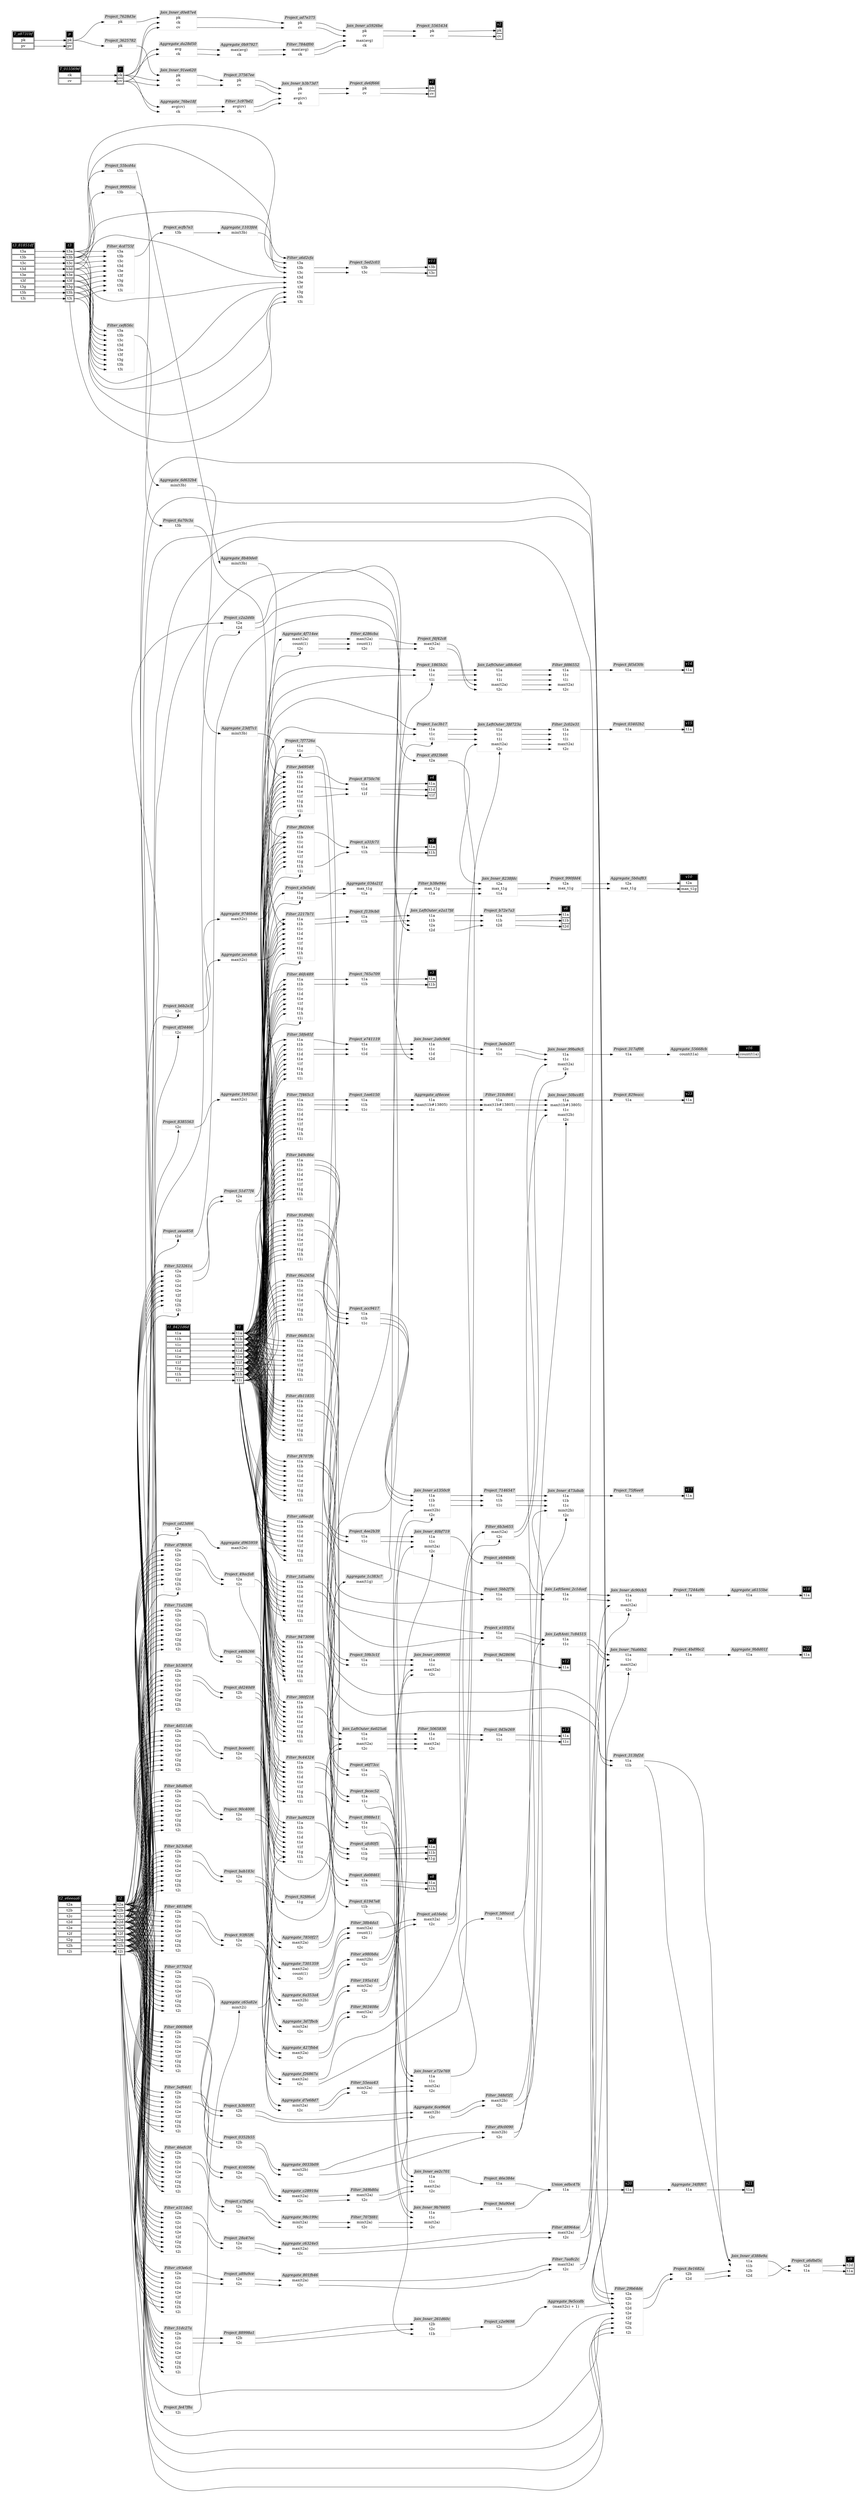 // Automatically generated by SQLFlowTestSuite


digraph {
  graph [pad="0.5" nodesep="0.5" ranksep="1" fontname="Helvetica" rankdir=LR];
  node [shape=plaintext]

  
"Aggregate_0033b09" [label=<
<table color="lightgray" border="1" cellborder="0" cellspacing="0">
  <tr><td bgcolor="lightgray" port="nodeName"><i>Aggregate_0033b09</i></td></tr>
  <tr><td port="0">min(t2b)</td></tr>
<tr><td port="1">t2c</td></tr>
</table>>];
     

"Aggregate_034a21f" [label=<
<table color="lightgray" border="1" cellborder="0" cellspacing="0">
  <tr><td bgcolor="lightgray" port="nodeName"><i>Aggregate_034a21f</i></td></tr>
  <tr><td port="0">max_t1g</td></tr>
<tr><td port="1">t1a</td></tr>
</table>>];
     

"Aggregate_0b97927" [label=<
<table color="lightgray" border="1" cellborder="0" cellspacing="0">
  <tr><td bgcolor="lightgray" port="nodeName"><i>Aggregate_0b97927</i></td></tr>
  <tr><td port="0">max(avg)</td></tr>
<tr><td port="1">ck</td></tr>
</table>>];
     

"Aggregate_1103fd4" [label=<
<table color="lightgray" border="1" cellborder="0" cellspacing="0">
  <tr><td bgcolor="lightgray" port="nodeName"><i>Aggregate_1103fd4</i></td></tr>
  <tr><td port="0">min(t3b)</td></tr>
</table>>];
     

"Aggregate_1b923a1" [label=<
<table color="lightgray" border="1" cellborder="0" cellspacing="0">
  <tr><td bgcolor="lightgray" port="nodeName"><i>Aggregate_1b923a1</i></td></tr>
  <tr><td port="0">max(t2c)</td></tr>
</table>>];
     

"Aggregate_1c383c7" [label=<
<table color="lightgray" border="1" cellborder="0" cellspacing="0">
  <tr><td bgcolor="lightgray" port="nodeName"><i>Aggregate_1c383c7</i></td></tr>
  <tr><td port="0">max(t1g)</td></tr>
</table>>];
     

"Aggregate_23df7c1" [label=<
<table color="lightgray" border="1" cellborder="0" cellspacing="0">
  <tr><td bgcolor="lightgray" port="nodeName"><i>Aggregate_23df7c1</i></td></tr>
  <tr><td port="0">min(t3b)</td></tr>
</table>>];
     

"Aggregate_34f8f67" [label=<
<table color="lightgray" border="1" cellborder="0" cellspacing="0">
  <tr><td bgcolor="lightgray" port="nodeName"><i>Aggregate_34f8f67</i></td></tr>
  <tr><td port="0">t1a</td></tr>
</table>>];
     

"Aggregate_3d7fbcb" [label=<
<table color="lightgray" border="1" cellborder="0" cellspacing="0">
  <tr><td bgcolor="lightgray" port="nodeName"><i>Aggregate_3d7fbcb</i></td></tr>
  <tr><td port="0">min(t2a)</td></tr>
<tr><td port="1">t2c</td></tr>
</table>>];
     

"Aggregate_427fbb4" [label=<
<table color="lightgray" border="1" cellborder="0" cellspacing="0">
  <tr><td bgcolor="lightgray" port="nodeName"><i>Aggregate_427fbb4</i></td></tr>
  <tr><td port="0">max(t2a)</td></tr>
<tr><td port="1">t2c</td></tr>
</table>>];
     

"Aggregate_4f714ee" [label=<
<table color="lightgray" border="1" cellborder="0" cellspacing="0">
  <tr><td bgcolor="lightgray" port="nodeName"><i>Aggregate_4f714ee</i></td></tr>
  <tr><td port="0">max(t2a)</td></tr>
<tr><td port="1">count(1)</td></tr>
<tr><td port="2">t2c</td></tr>
</table>>];
     

"Aggregate_55668cb" [label=<
<table color="lightgray" border="1" cellborder="0" cellspacing="0">
  <tr><td bgcolor="lightgray" port="nodeName"><i>Aggregate_55668cb</i></td></tr>
  <tr><td port="0">count(t1a)</td></tr>
</table>>];
     

"Aggregate_5b0af83" [label=<
<table color="lightgray" border="1" cellborder="0" cellspacing="0">
  <tr><td bgcolor="lightgray" port="nodeName"><i>Aggregate_5b0af83</i></td></tr>
  <tr><td port="0">t2a</td></tr>
<tr><td port="1">max_t1g</td></tr>
</table>>];
     

"Aggregate_6a353a4" [label=<
<table color="lightgray" border="1" cellborder="0" cellspacing="0">
  <tr><td bgcolor="lightgray" port="nodeName"><i>Aggregate_6a353a4</i></td></tr>
  <tr><td port="0">max(t2b)</td></tr>
<tr><td port="1">t2c</td></tr>
</table>>];
     

"Aggregate_6ce96d4" [label=<
<table color="lightgray" border="1" cellborder="0" cellspacing="0">
  <tr><td bgcolor="lightgray" port="nodeName"><i>Aggregate_6ce96d4</i></td></tr>
  <tr><td port="0">max(t2b)</td></tr>
<tr><td port="1">t2c</td></tr>
</table>>];
     

"Aggregate_6d632b4" [label=<
<table color="lightgray" border="1" cellborder="0" cellspacing="0">
  <tr><td bgcolor="lightgray" port="nodeName"><i>Aggregate_6d632b4</i></td></tr>
  <tr><td port="0">min(t3b)</td></tr>
</table>>];
     

"Aggregate_7301359" [label=<
<table color="lightgray" border="1" cellborder="0" cellspacing="0">
  <tr><td bgcolor="lightgray" port="nodeName"><i>Aggregate_7301359</i></td></tr>
  <tr><td port="0">max(t2a)</td></tr>
<tr><td port="1">count(1)</td></tr>
<tr><td port="2">t2c</td></tr>
</table>>];
     

"Aggregate_76be18f" [label=<
<table color="lightgray" border="1" cellborder="0" cellspacing="0">
  <tr><td bgcolor="lightgray" port="nodeName"><i>Aggregate_76be18f</i></td></tr>
  <tr><td port="0">avg(cv)</td></tr>
<tr><td port="1">ck</td></tr>
</table>>];
     

"Aggregate_7850f27" [label=<
<table color="lightgray" border="1" cellborder="0" cellspacing="0">
  <tr><td bgcolor="lightgray" port="nodeName"><i>Aggregate_7850f27</i></td></tr>
  <tr><td port="0">max(t2a)</td></tr>
<tr><td port="1">t2c</td></tr>
</table>>];
     

"Aggregate_801fb46" [label=<
<table color="lightgray" border="1" cellborder="0" cellspacing="0">
  <tr><td bgcolor="lightgray" port="nodeName"><i>Aggregate_801fb46</i></td></tr>
  <tr><td port="0">max(t2a)</td></tr>
<tr><td port="1">t2c</td></tr>
</table>>];
     

"Aggregate_8b40de0" [label=<
<table color="lightgray" border="1" cellborder="0" cellspacing="0">
  <tr><td bgcolor="lightgray" port="nodeName"><i>Aggregate_8b40de0</i></td></tr>
  <tr><td port="0">min(t3b)</td></tr>
</table>>];
     

"Aggregate_9746b4e" [label=<
<table color="lightgray" border="1" cellborder="0" cellspacing="0">
  <tr><td bgcolor="lightgray" port="nodeName"><i>Aggregate_9746b4e</i></td></tr>
  <tr><td port="0">max(t2c)</td></tr>
</table>>];
     

"Aggregate_98c199c" [label=<
<table color="lightgray" border="1" cellborder="0" cellspacing="0">
  <tr><td bgcolor="lightgray" port="nodeName"><i>Aggregate_98c199c</i></td></tr>
  <tr><td port="0">min(t2a)</td></tr>
<tr><td port="1">t2c</td></tr>
</table>>];
     

"Aggregate_9b8d01f" [label=<
<table color="lightgray" border="1" cellborder="0" cellspacing="0">
  <tr><td bgcolor="lightgray" port="nodeName"><i>Aggregate_9b8d01f</i></td></tr>
  <tr><td port="0">t1a</td></tr>
</table>>];
     

"Aggregate_9e5ccdb" [label=<
<table color="lightgray" border="1" cellborder="0" cellspacing="0">
  <tr><td bgcolor="lightgray" port="nodeName"><i>Aggregate_9e5ccdb</i></td></tr>
  <tr><td port="0">(max(t2c) + 1)</td></tr>
</table>>];
     

"Aggregate_a6155be" [label=<
<table color="lightgray" border="1" cellborder="0" cellspacing="0">
  <tr><td bgcolor="lightgray" port="nodeName"><i>Aggregate_a6155be</i></td></tr>
  <tr><td port="0">t1a</td></tr>
</table>>];
     

"Aggregate_aece8ab" [label=<
<table color="lightgray" border="1" cellborder="0" cellspacing="0">
  <tr><td bgcolor="lightgray" port="nodeName"><i>Aggregate_aece8ab</i></td></tr>
  <tr><td port="0">max(t2c)</td></tr>
</table>>];
     

"Aggregate_af4ecee" [label=<
<table color="lightgray" border="1" cellborder="0" cellspacing="0">
  <tr><td bgcolor="lightgray" port="nodeName"><i>Aggregate_af4ecee</i></td></tr>
  <tr><td port="0">t1a</td></tr>
<tr><td port="1">max(t1b#13805)</td></tr>
<tr><td port="2">t1c</td></tr>
</table>>];
     

"Aggregate_c28919a" [label=<
<table color="lightgray" border="1" cellborder="0" cellspacing="0">
  <tr><td bgcolor="lightgray" port="nodeName"><i>Aggregate_c28919a</i></td></tr>
  <tr><td port="0">max(t2a)</td></tr>
<tr><td port="1">t2c</td></tr>
</table>>];
     

"Aggregate_c6324e5" [label=<
<table color="lightgray" border="1" cellborder="0" cellspacing="0">
  <tr><td bgcolor="lightgray" port="nodeName"><i>Aggregate_c6324e5</i></td></tr>
  <tr><td port="0">max(t2a)</td></tr>
<tr><td port="1">t2c</td></tr>
</table>>];
     

"Aggregate_c65a82e" [label=<
<table color="lightgray" border="1" cellborder="0" cellspacing="0">
  <tr><td bgcolor="lightgray" port="nodeName"><i>Aggregate_c65a82e</i></td></tr>
  <tr><td port="0">min(t2i)</td></tr>
</table>>];
     

"Aggregate_d7e68d7" [label=<
<table color="lightgray" border="1" cellborder="0" cellspacing="0">
  <tr><td bgcolor="lightgray" port="nodeName"><i>Aggregate_d7e68d7</i></td></tr>
  <tr><td port="0">min(t2a)</td></tr>
<tr><td port="1">t2c</td></tr>
</table>>];
     

"Aggregate_d965959" [label=<
<table color="lightgray" border="1" cellborder="0" cellspacing="0">
  <tr><td bgcolor="lightgray" port="nodeName"><i>Aggregate_d965959</i></td></tr>
  <tr><td port="0">max(t2e)</td></tr>
</table>>];
     

"Aggregate_da28d50" [label=<
<table color="lightgray" border="1" cellborder="0" cellspacing="0">
  <tr><td bgcolor="lightgray" port="nodeName"><i>Aggregate_da28d50</i></td></tr>
  <tr><td port="0">avg</td></tr>
<tr><td port="1">ck</td></tr>
</table>>];
     

"Aggregate_f26867a" [label=<
<table color="lightgray" border="1" cellborder="0" cellspacing="0">
  <tr><td bgcolor="lightgray" port="nodeName"><i>Aggregate_f26867a</i></td></tr>
  <tr><td port="0">max(t2a)</td></tr>
<tr><td port="1">t2c</td></tr>
</table>>];
     

"Filter_0069bb9" [label=<
<table color="lightgray" border="1" cellborder="0" cellspacing="0">
  <tr><td bgcolor="lightgray" port="nodeName"><i>Filter_0069bb9</i></td></tr>
  <tr><td port="0">t2a</td></tr>
<tr><td port="1">t2b</td></tr>
<tr><td port="2">t2c</td></tr>
<tr><td port="3">t2d</td></tr>
<tr><td port="4">t2e</td></tr>
<tr><td port="5">t2f</td></tr>
<tr><td port="6">t2g</td></tr>
<tr><td port="7">t2h</td></tr>
<tr><td port="8">t2i</td></tr>
</table>>];
     

"Filter_06a265d" [label=<
<table color="lightgray" border="1" cellborder="0" cellspacing="0">
  <tr><td bgcolor="lightgray" port="nodeName"><i>Filter_06a265d</i></td></tr>
  <tr><td port="0">t1a</td></tr>
<tr><td port="1">t1b</td></tr>
<tr><td port="2">t1c</td></tr>
<tr><td port="3">t1d</td></tr>
<tr><td port="4">t1e</td></tr>
<tr><td port="5">t1f</td></tr>
<tr><td port="6">t1g</td></tr>
<tr><td port="7">t1h</td></tr>
<tr><td port="8">t1i</td></tr>
</table>>];
     

"Filter_06db13c" [label=<
<table color="lightgray" border="1" cellborder="0" cellspacing="0">
  <tr><td bgcolor="lightgray" port="nodeName"><i>Filter_06db13c</i></td></tr>
  <tr><td port="0">t1a</td></tr>
<tr><td port="1">t1b</td></tr>
<tr><td port="2">t1c</td></tr>
<tr><td port="3">t1d</td></tr>
<tr><td port="4">t1e</td></tr>
<tr><td port="5">t1f</td></tr>
<tr><td port="6">t1g</td></tr>
<tr><td port="7">t1h</td></tr>
<tr><td port="8">t1i</td></tr>
</table>>];
     

"Filter_07702cf" [label=<
<table color="lightgray" border="1" cellborder="0" cellspacing="0">
  <tr><td bgcolor="lightgray" port="nodeName"><i>Filter_07702cf</i></td></tr>
  <tr><td port="0">t2a</td></tr>
<tr><td port="1">t2b</td></tr>
<tr><td port="2">t2c</td></tr>
<tr><td port="3">t2d</td></tr>
<tr><td port="4">t2e</td></tr>
<tr><td port="5">t2f</td></tr>
<tr><td port="6">t2g</td></tr>
<tr><td port="7">t2h</td></tr>
<tr><td port="8">t2i</td></tr>
</table>>];
     

"Filter_195a141" [label=<
<table color="lightgray" border="1" cellborder="0" cellspacing="0">
  <tr><td bgcolor="lightgray" port="nodeName"><i>Filter_195a141</i></td></tr>
  <tr><td port="0">min(t2a)</td></tr>
<tr><td port="1">t2c</td></tr>
</table>>];
     

"Filter_1c97bd2" [label=<
<table color="lightgray" border="1" cellborder="0" cellspacing="0">
  <tr><td bgcolor="lightgray" port="nodeName"><i>Filter_1c97bd2</i></td></tr>
  <tr><td port="0">avg(cv)</td></tr>
<tr><td port="1">ck</td></tr>
</table>>];
     

"Filter_1d5ad0a" [label=<
<table color="lightgray" border="1" cellborder="0" cellspacing="0">
  <tr><td bgcolor="lightgray" port="nodeName"><i>Filter_1d5ad0a</i></td></tr>
  <tr><td port="0">t1a</td></tr>
<tr><td port="1">t1b</td></tr>
<tr><td port="2">t1c</td></tr>
<tr><td port="3">t1d</td></tr>
<tr><td port="4">t1e</td></tr>
<tr><td port="5">t1f</td></tr>
<tr><td port="6">t1g</td></tr>
<tr><td port="7">t1h</td></tr>
<tr><td port="8">t1i</td></tr>
</table>>];
     

"Filter_2217b71" [label=<
<table color="lightgray" border="1" cellborder="0" cellspacing="0">
  <tr><td bgcolor="lightgray" port="nodeName"><i>Filter_2217b71</i></td></tr>
  <tr><td port="0">t1a</td></tr>
<tr><td port="1">t1b</td></tr>
<tr><td port="2">t1c</td></tr>
<tr><td port="3">t1d</td></tr>
<tr><td port="4">t1e</td></tr>
<tr><td port="5">t1f</td></tr>
<tr><td port="6">t1g</td></tr>
<tr><td port="7">t1h</td></tr>
<tr><td port="8">t1i</td></tr>
</table>>];
     

"Filter_29b64de" [label=<
<table color="lightgray" border="1" cellborder="0" cellspacing="0">
  <tr><td bgcolor="lightgray" port="nodeName"><i>Filter_29b64de</i></td></tr>
  <tr><td port="0">t2a</td></tr>
<tr><td port="1">t2b</td></tr>
<tr><td port="2">t2c</td></tr>
<tr><td port="3">t2d</td></tr>
<tr><td port="4">t2e</td></tr>
<tr><td port="5">t2f</td></tr>
<tr><td port="6">t2g</td></tr>
<tr><td port="7">t2h</td></tr>
<tr><td port="8">t2i</td></tr>
</table>>];
     

"Filter_2c02e31" [label=<
<table color="lightgray" border="1" cellborder="0" cellspacing="0">
  <tr><td bgcolor="lightgray" port="nodeName"><i>Filter_2c02e31</i></td></tr>
  <tr><td port="0">t1a</td></tr>
<tr><td port="1">t1c</td></tr>
<tr><td port="2">t1i</td></tr>
<tr><td port="3">max(t2a)</td></tr>
<tr><td port="4">t2c</td></tr>
</table>>];
     

"Filter_310c864" [label=<
<table color="lightgray" border="1" cellborder="0" cellspacing="0">
  <tr><td bgcolor="lightgray" port="nodeName"><i>Filter_310c864</i></td></tr>
  <tr><td port="0">t1a</td></tr>
<tr><td port="1">max(t1b#13805)</td></tr>
<tr><td port="2">t1c</td></tr>
</table>>];
     

"Filter_348d5f2" [label=<
<table color="lightgray" border="1" cellborder="0" cellspacing="0">
  <tr><td bgcolor="lightgray" port="nodeName"><i>Filter_348d5f2</i></td></tr>
  <tr><td port="0">max(t2b)</td></tr>
<tr><td port="1">t2c</td></tr>
</table>>];
     

"Filter_349b80a" [label=<
<table color="lightgray" border="1" cellborder="0" cellspacing="0">
  <tr><td bgcolor="lightgray" port="nodeName"><i>Filter_349b80a</i></td></tr>
  <tr><td port="0">max(t2a)</td></tr>
<tr><td port="1">t2c</td></tr>
</table>>];
     

"Filter_380f218" [label=<
<table color="lightgray" border="1" cellborder="0" cellspacing="0">
  <tr><td bgcolor="lightgray" port="nodeName"><i>Filter_380f218</i></td></tr>
  <tr><td port="0">t1a</td></tr>
<tr><td port="1">t1b</td></tr>
<tr><td port="2">t1c</td></tr>
<tr><td port="3">t1d</td></tr>
<tr><td port="4">t1e</td></tr>
<tr><td port="5">t1f</td></tr>
<tr><td port="6">t1g</td></tr>
<tr><td port="7">t1h</td></tr>
<tr><td port="8">t1i</td></tr>
</table>>];
     

"Filter_38b4da1" [label=<
<table color="lightgray" border="1" cellborder="0" cellspacing="0">
  <tr><td bgcolor="lightgray" port="nodeName"><i>Filter_38b4da1</i></td></tr>
  <tr><td port="0">max(t2a)</td></tr>
<tr><td port="1">count(1)</td></tr>
<tr><td port="2">t2c</td></tr>
</table>>];
     

"Filter_4286cba" [label=<
<table color="lightgray" border="1" cellborder="0" cellspacing="0">
  <tr><td bgcolor="lightgray" port="nodeName"><i>Filter_4286cba</i></td></tr>
  <tr><td port="0">max(t2a)</td></tr>
<tr><td port="1">count(1)</td></tr>
<tr><td port="2">t2c</td></tr>
</table>>];
     

"Filter_46efc30" [label=<
<table color="lightgray" border="1" cellborder="0" cellspacing="0">
  <tr><td bgcolor="lightgray" port="nodeName"><i>Filter_46efc30</i></td></tr>
  <tr><td port="0">t2a</td></tr>
<tr><td port="1">t2b</td></tr>
<tr><td port="2">t2c</td></tr>
<tr><td port="3">t2d</td></tr>
<tr><td port="4">t2e</td></tr>
<tr><td port="5">t2f</td></tr>
<tr><td port="6">t2g</td></tr>
<tr><td port="7">t2h</td></tr>
<tr><td port="8">t2i</td></tr>
</table>>];
     

"Filter_46fc489" [label=<
<table color="lightgray" border="1" cellborder="0" cellspacing="0">
  <tr><td bgcolor="lightgray" port="nodeName"><i>Filter_46fc489</i></td></tr>
  <tr><td port="0">t1a</td></tr>
<tr><td port="1">t1b</td></tr>
<tr><td port="2">t1c</td></tr>
<tr><td port="3">t1d</td></tr>
<tr><td port="4">t1e</td></tr>
<tr><td port="5">t1f</td></tr>
<tr><td port="6">t1g</td></tr>
<tr><td port="7">t1h</td></tr>
<tr><td port="8">t1i</td></tr>
</table>>];
     

"Filter_481bf96" [label=<
<table color="lightgray" border="1" cellborder="0" cellspacing="0">
  <tr><td bgcolor="lightgray" port="nodeName"><i>Filter_481bf96</i></td></tr>
  <tr><td port="0">t2a</td></tr>
<tr><td port="1">t2b</td></tr>
<tr><td port="2">t2c</td></tr>
<tr><td port="3">t2d</td></tr>
<tr><td port="4">t2e</td></tr>
<tr><td port="5">t2f</td></tr>
<tr><td port="6">t2g</td></tr>
<tr><td port="7">t2h</td></tr>
<tr><td port="8">t2i</td></tr>
</table>>];
     

"Filter_48964ae" [label=<
<table color="lightgray" border="1" cellborder="0" cellspacing="0">
  <tr><td bgcolor="lightgray" port="nodeName"><i>Filter_48964ae</i></td></tr>
  <tr><td port="0">max(t2a)</td></tr>
<tr><td port="1">t2c</td></tr>
</table>>];
     

"Filter_4cd755f" [label=<
<table color="lightgray" border="1" cellborder="0" cellspacing="0">
  <tr><td bgcolor="lightgray" port="nodeName"><i>Filter_4cd755f</i></td></tr>
  <tr><td port="0">t3a</td></tr>
<tr><td port="1">t3b</td></tr>
<tr><td port="2">t3c</td></tr>
<tr><td port="3">t3d</td></tr>
<tr><td port="4">t3e</td></tr>
<tr><td port="5">t3f</td></tr>
<tr><td port="6">t3g</td></tr>
<tr><td port="7">t3h</td></tr>
<tr><td port="8">t3i</td></tr>
</table>>];
     

"Filter_4d511db" [label=<
<table color="lightgray" border="1" cellborder="0" cellspacing="0">
  <tr><td bgcolor="lightgray" port="nodeName"><i>Filter_4d511db</i></td></tr>
  <tr><td port="0">t2a</td></tr>
<tr><td port="1">t2b</td></tr>
<tr><td port="2">t2c</td></tr>
<tr><td port="3">t2d</td></tr>
<tr><td port="4">t2e</td></tr>
<tr><td port="5">t2f</td></tr>
<tr><td port="6">t2g</td></tr>
<tr><td port="7">t2h</td></tr>
<tr><td port="8">t2i</td></tr>
</table>>];
     

"Filter_5065830" [label=<
<table color="lightgray" border="1" cellborder="0" cellspacing="0">
  <tr><td bgcolor="lightgray" port="nodeName"><i>Filter_5065830</i></td></tr>
  <tr><td port="0">t1a</td></tr>
<tr><td port="1">t1c</td></tr>
<tr><td port="2">max(t2a)</td></tr>
<tr><td port="3">t2c</td></tr>
</table>>];
     

"Filter_51dc27a" [label=<
<table color="lightgray" border="1" cellborder="0" cellspacing="0">
  <tr><td bgcolor="lightgray" port="nodeName"><i>Filter_51dc27a</i></td></tr>
  <tr><td port="0">t2a</td></tr>
<tr><td port="1">t2b</td></tr>
<tr><td port="2">t2c</td></tr>
<tr><td port="3">t2d</td></tr>
<tr><td port="4">t2e</td></tr>
<tr><td port="5">t2f</td></tr>
<tr><td port="6">t2g</td></tr>
<tr><td port="7">t2h</td></tr>
<tr><td port="8">t2i</td></tr>
</table>>];
     

"Filter_523261a" [label=<
<table color="lightgray" border="1" cellborder="0" cellspacing="0">
  <tr><td bgcolor="lightgray" port="nodeName"><i>Filter_523261a</i></td></tr>
  <tr><td port="0">t2a</td></tr>
<tr><td port="1">t2b</td></tr>
<tr><td port="2">t2c</td></tr>
<tr><td port="3">t2d</td></tr>
<tr><td port="4">t2e</td></tr>
<tr><td port="5">t2f</td></tr>
<tr><td port="6">t2g</td></tr>
<tr><td port="7">t2h</td></tr>
<tr><td port="8">t2i</td></tr>
</table>>];
     

"Filter_55eaa43" [label=<
<table color="lightgray" border="1" cellborder="0" cellspacing="0">
  <tr><td bgcolor="lightgray" port="nodeName"><i>Filter_55eaa43</i></td></tr>
  <tr><td port="0">min(t2a)</td></tr>
<tr><td port="1">t2c</td></tr>
</table>>];
     

"Filter_58fe85f" [label=<
<table color="lightgray" border="1" cellborder="0" cellspacing="0">
  <tr><td bgcolor="lightgray" port="nodeName"><i>Filter_58fe85f</i></td></tr>
  <tr><td port="0">t1a</td></tr>
<tr><td port="1">t1b</td></tr>
<tr><td port="2">t1c</td></tr>
<tr><td port="3">t1d</td></tr>
<tr><td port="4">t1e</td></tr>
<tr><td port="5">t1f</td></tr>
<tr><td port="6">t1g</td></tr>
<tr><td port="7">t1h</td></tr>
<tr><td port="8">t1i</td></tr>
</table>>];
     

"Filter_5ef64d1" [label=<
<table color="lightgray" border="1" cellborder="0" cellspacing="0">
  <tr><td bgcolor="lightgray" port="nodeName"><i>Filter_5ef64d1</i></td></tr>
  <tr><td port="0">t2a</td></tr>
<tr><td port="1">t2b</td></tr>
<tr><td port="2">t2c</td></tr>
<tr><td port="3">t2d</td></tr>
<tr><td port="4">t2e</td></tr>
<tr><td port="5">t2f</td></tr>
<tr><td port="6">t2g</td></tr>
<tr><td port="7">t2h</td></tr>
<tr><td port="8">t2i</td></tr>
</table>>];
     

"Filter_6b3e655" [label=<
<table color="lightgray" border="1" cellborder="0" cellspacing="0">
  <tr><td bgcolor="lightgray" port="nodeName"><i>Filter_6b3e655</i></td></tr>
  <tr><td port="0">max(t2a)</td></tr>
<tr><td port="1">t2c</td></tr>
</table>>];
     

"Filter_707fd81" [label=<
<table color="lightgray" border="1" cellborder="0" cellspacing="0">
  <tr><td bgcolor="lightgray" port="nodeName"><i>Filter_707fd81</i></td></tr>
  <tr><td port="0">min(t2a)</td></tr>
<tr><td port="1">t2c</td></tr>
</table>>];
     

"Filter_71a5286" [label=<
<table color="lightgray" border="1" cellborder="0" cellspacing="0">
  <tr><td bgcolor="lightgray" port="nodeName"><i>Filter_71a5286</i></td></tr>
  <tr><td port="0">t2a</td></tr>
<tr><td port="1">t2b</td></tr>
<tr><td port="2">t2c</td></tr>
<tr><td port="3">t2d</td></tr>
<tr><td port="4">t2e</td></tr>
<tr><td port="5">t2f</td></tr>
<tr><td port="6">t2g</td></tr>
<tr><td port="7">t2h</td></tr>
<tr><td port="8">t2i</td></tr>
</table>>];
     

"Filter_784df00" [label=<
<table color="lightgray" border="1" cellborder="0" cellspacing="0">
  <tr><td bgcolor="lightgray" port="nodeName"><i>Filter_784df00</i></td></tr>
  <tr><td port="0">max(avg)</td></tr>
<tr><td port="1">ck</td></tr>
</table>>];
     

"Filter_7aa8c2c" [label=<
<table color="lightgray" border="1" cellborder="0" cellspacing="0">
  <tr><td bgcolor="lightgray" port="nodeName"><i>Filter_7aa8c2c</i></td></tr>
  <tr><td port="0">max(t2a)</td></tr>
<tr><td port="1">t2c</td></tr>
</table>>];
     

"Filter_7f465c3" [label=<
<table color="lightgray" border="1" cellborder="0" cellspacing="0">
  <tr><td bgcolor="lightgray" port="nodeName"><i>Filter_7f465c3</i></td></tr>
  <tr><td port="0">t1a</td></tr>
<tr><td port="1">t1b</td></tr>
<tr><td port="2">t1c</td></tr>
<tr><td port="3">t1d</td></tr>
<tr><td port="4">t1e</td></tr>
<tr><td port="5">t1f</td></tr>
<tr><td port="6">t1g</td></tr>
<tr><td port="7">t1h</td></tr>
<tr><td port="8">t1i</td></tr>
</table>>];
     

"Filter_903408e" [label=<
<table color="lightgray" border="1" cellborder="0" cellspacing="0">
  <tr><td bgcolor="lightgray" port="nodeName"><i>Filter_903408e</i></td></tr>
  <tr><td port="0">max(t2a)</td></tr>
<tr><td port="1">t2c</td></tr>
</table>>];
     

"Filter_91d94fc" [label=<
<table color="lightgray" border="1" cellborder="0" cellspacing="0">
  <tr><td bgcolor="lightgray" port="nodeName"><i>Filter_91d94fc</i></td></tr>
  <tr><td port="0">t1a</td></tr>
<tr><td port="1">t1b</td></tr>
<tr><td port="2">t1c</td></tr>
<tr><td port="3">t1d</td></tr>
<tr><td port="4">t1e</td></tr>
<tr><td port="5">t1f</td></tr>
<tr><td port="6">t1g</td></tr>
<tr><td port="7">t1h</td></tr>
<tr><td port="8">t1i</td></tr>
</table>>];
     

"Filter_9473098" [label=<
<table color="lightgray" border="1" cellborder="0" cellspacing="0">
  <tr><td bgcolor="lightgray" port="nodeName"><i>Filter_9473098</i></td></tr>
  <tr><td port="0">t1a</td></tr>
<tr><td port="1">t1b</td></tr>
<tr><td port="2">t1c</td></tr>
<tr><td port="3">t1d</td></tr>
<tr><td port="4">t1e</td></tr>
<tr><td port="5">t1f</td></tr>
<tr><td port="6">t1g</td></tr>
<tr><td port="7">t1h</td></tr>
<tr><td port="8">t1i</td></tr>
</table>>];
     

"Filter_9c44324" [label=<
<table color="lightgray" border="1" cellborder="0" cellspacing="0">
  <tr><td bgcolor="lightgray" port="nodeName"><i>Filter_9c44324</i></td></tr>
  <tr><td port="0">t1a</td></tr>
<tr><td port="1">t1b</td></tr>
<tr><td port="2">t1c</td></tr>
<tr><td port="3">t1d</td></tr>
<tr><td port="4">t1e</td></tr>
<tr><td port="5">t1f</td></tr>
<tr><td port="6">t1g</td></tr>
<tr><td port="7">t1h</td></tr>
<tr><td port="8">t1i</td></tr>
</table>>];
     

"Filter_a6d2cfa" [label=<
<table color="lightgray" border="1" cellborder="0" cellspacing="0">
  <tr><td bgcolor="lightgray" port="nodeName"><i>Filter_a6d2cfa</i></td></tr>
  <tr><td port="0">t3a</td></tr>
<tr><td port="1">t3b</td></tr>
<tr><td port="2">t3c</td></tr>
<tr><td port="3">t3d</td></tr>
<tr><td port="4">t3e</td></tr>
<tr><td port="5">t3f</td></tr>
<tr><td port="6">t3g</td></tr>
<tr><td port="7">t3h</td></tr>
<tr><td port="8">t3i</td></tr>
</table>>];
     

"Filter_b23c8a0" [label=<
<table color="lightgray" border="1" cellborder="0" cellspacing="0">
  <tr><td bgcolor="lightgray" port="nodeName"><i>Filter_b23c8a0</i></td></tr>
  <tr><td port="0">t2a</td></tr>
<tr><td port="1">t2b</td></tr>
<tr><td port="2">t2c</td></tr>
<tr><td port="3">t2d</td></tr>
<tr><td port="4">t2e</td></tr>
<tr><td port="5">t2f</td></tr>
<tr><td port="6">t2g</td></tr>
<tr><td port="7">t2h</td></tr>
<tr><td port="8">t2i</td></tr>
</table>>];
     

"Filter_b38e94e" [label=<
<table color="lightgray" border="1" cellborder="0" cellspacing="0">
  <tr><td bgcolor="lightgray" port="nodeName"><i>Filter_b38e94e</i></td></tr>
  <tr><td port="0">max_t1g</td></tr>
<tr><td port="1">t1a</td></tr>
</table>>];
     

"Filter_b49c86e" [label=<
<table color="lightgray" border="1" cellborder="0" cellspacing="0">
  <tr><td bgcolor="lightgray" port="nodeName"><i>Filter_b49c86e</i></td></tr>
  <tr><td port="0">t1a</td></tr>
<tr><td port="1">t1b</td></tr>
<tr><td port="2">t1c</td></tr>
<tr><td port="3">t1d</td></tr>
<tr><td port="4">t1e</td></tr>
<tr><td port="5">t1f</td></tr>
<tr><td port="6">t1g</td></tr>
<tr><td port="7">t1h</td></tr>
<tr><td port="8">t1i</td></tr>
</table>>];
     

"Filter_b53697d" [label=<
<table color="lightgray" border="1" cellborder="0" cellspacing="0">
  <tr><td bgcolor="lightgray" port="nodeName"><i>Filter_b53697d</i></td></tr>
  <tr><td port="0">t2a</td></tr>
<tr><td port="1">t2b</td></tr>
<tr><td port="2">t2c</td></tr>
<tr><td port="3">t2d</td></tr>
<tr><td port="4">t2e</td></tr>
<tr><td port="5">t2f</td></tr>
<tr><td port="6">t2g</td></tr>
<tr><td port="7">t2h</td></tr>
<tr><td port="8">t2i</td></tr>
</table>>];
     

"Filter_b8a8bc0" [label=<
<table color="lightgray" border="1" cellborder="0" cellspacing="0">
  <tr><td bgcolor="lightgray" port="nodeName"><i>Filter_b8a8bc0</i></td></tr>
  <tr><td port="0">t2a</td></tr>
<tr><td port="1">t2b</td></tr>
<tr><td port="2">t2c</td></tr>
<tr><td port="3">t2d</td></tr>
<tr><td port="4">t2e</td></tr>
<tr><td port="5">t2f</td></tr>
<tr><td port="6">t2g</td></tr>
<tr><td port="7">t2h</td></tr>
<tr><td port="8">t2i</td></tr>
</table>>];
     

"Filter_ba99229" [label=<
<table color="lightgray" border="1" cellborder="0" cellspacing="0">
  <tr><td bgcolor="lightgray" port="nodeName"><i>Filter_ba99229</i></td></tr>
  <tr><td port="0">t1a</td></tr>
<tr><td port="1">t1b</td></tr>
<tr><td port="2">t1c</td></tr>
<tr><td port="3">t1d</td></tr>
<tr><td port="4">t1e</td></tr>
<tr><td port="5">t1f</td></tr>
<tr><td port="6">t1g</td></tr>
<tr><td port="7">t1h</td></tr>
<tr><td port="8">t1i</td></tr>
</table>>];
     

"Filter_c93e6c0" [label=<
<table color="lightgray" border="1" cellborder="0" cellspacing="0">
  <tr><td bgcolor="lightgray" port="nodeName"><i>Filter_c93e6c0</i></td></tr>
  <tr><td port="0">t2a</td></tr>
<tr><td port="1">t2b</td></tr>
<tr><td port="2">t2c</td></tr>
<tr><td port="3">t2d</td></tr>
<tr><td port="4">t2e</td></tr>
<tr><td port="5">t2f</td></tr>
<tr><td port="6">t2g</td></tr>
<tr><td port="7">t2h</td></tr>
<tr><td port="8">t2i</td></tr>
</table>>];
     

"Filter_cd6ecfd" [label=<
<table color="lightgray" border="1" cellborder="0" cellspacing="0">
  <tr><td bgcolor="lightgray" port="nodeName"><i>Filter_cd6ecfd</i></td></tr>
  <tr><td port="0">t1a</td></tr>
<tr><td port="1">t1b</td></tr>
<tr><td port="2">t1c</td></tr>
<tr><td port="3">t1d</td></tr>
<tr><td port="4">t1e</td></tr>
<tr><td port="5">t1f</td></tr>
<tr><td port="6">t1g</td></tr>
<tr><td port="7">t1h</td></tr>
<tr><td port="8">t1i</td></tr>
</table>>];
     

"Filter_cef656c" [label=<
<table color="lightgray" border="1" cellborder="0" cellspacing="0">
  <tr><td bgcolor="lightgray" port="nodeName"><i>Filter_cef656c</i></td></tr>
  <tr><td port="0">t3a</td></tr>
<tr><td port="1">t3b</td></tr>
<tr><td port="2">t3c</td></tr>
<tr><td port="3">t3d</td></tr>
<tr><td port="4">t3e</td></tr>
<tr><td port="5">t3f</td></tr>
<tr><td port="6">t3g</td></tr>
<tr><td port="7">t3h</td></tr>
<tr><td port="8">t3i</td></tr>
</table>>];
     

"Filter_d7f6936" [label=<
<table color="lightgray" border="1" cellborder="0" cellspacing="0">
  <tr><td bgcolor="lightgray" port="nodeName"><i>Filter_d7f6936</i></td></tr>
  <tr><td port="0">t2a</td></tr>
<tr><td port="1">t2b</td></tr>
<tr><td port="2">t2c</td></tr>
<tr><td port="3">t2d</td></tr>
<tr><td port="4">t2e</td></tr>
<tr><td port="5">t2f</td></tr>
<tr><td port="6">t2g</td></tr>
<tr><td port="7">t2h</td></tr>
<tr><td port="8">t2i</td></tr>
</table>>];
     

"Filter_d9c0090" [label=<
<table color="lightgray" border="1" cellborder="0" cellspacing="0">
  <tr><td bgcolor="lightgray" port="nodeName"><i>Filter_d9c0090</i></td></tr>
  <tr><td port="0">min(t2b)</td></tr>
<tr><td port="1">t2c</td></tr>
</table>>];
     

"Filter_db11835" [label=<
<table color="lightgray" border="1" cellborder="0" cellspacing="0">
  <tr><td bgcolor="lightgray" port="nodeName"><i>Filter_db11835</i></td></tr>
  <tr><td port="0">t1a</td></tr>
<tr><td port="1">t1b</td></tr>
<tr><td port="2">t1c</td></tr>
<tr><td port="3">t1d</td></tr>
<tr><td port="4">t1e</td></tr>
<tr><td port="5">t1f</td></tr>
<tr><td port="6">t1g</td></tr>
<tr><td port="7">t1h</td></tr>
<tr><td port="8">t1i</td></tr>
</table>>];
     

"Filter_e311de2" [label=<
<table color="lightgray" border="1" cellborder="0" cellspacing="0">
  <tr><td bgcolor="lightgray" port="nodeName"><i>Filter_e311de2</i></td></tr>
  <tr><td port="0">t2a</td></tr>
<tr><td port="1">t2b</td></tr>
<tr><td port="2">t2c</td></tr>
<tr><td port="3">t2d</td></tr>
<tr><td port="4">t2e</td></tr>
<tr><td port="5">t2f</td></tr>
<tr><td port="6">t2g</td></tr>
<tr><td port="7">t2h</td></tr>
<tr><td port="8">t2i</td></tr>
</table>>];
     

"Filter_e980b8a" [label=<
<table color="lightgray" border="1" cellborder="0" cellspacing="0">
  <tr><td bgcolor="lightgray" port="nodeName"><i>Filter_e980b8a</i></td></tr>
  <tr><td port="0">max(t2b)</td></tr>
<tr><td port="1">t2c</td></tr>
</table>>];
     

"Filter_f4707fb" [label=<
<table color="lightgray" border="1" cellborder="0" cellspacing="0">
  <tr><td bgcolor="lightgray" port="nodeName"><i>Filter_f4707fb</i></td></tr>
  <tr><td port="0">t1a</td></tr>
<tr><td port="1">t1b</td></tr>
<tr><td port="2">t1c</td></tr>
<tr><td port="3">t1d</td></tr>
<tr><td port="4">t1e</td></tr>
<tr><td port="5">t1f</td></tr>
<tr><td port="6">t1g</td></tr>
<tr><td port="7">t1h</td></tr>
<tr><td port="8">t1i</td></tr>
</table>>];
     

"Filter_f8d20c6" [label=<
<table color="lightgray" border="1" cellborder="0" cellspacing="0">
  <tr><td bgcolor="lightgray" port="nodeName"><i>Filter_f8d20c6</i></td></tr>
  <tr><td port="0">t1a</td></tr>
<tr><td port="1">t1b</td></tr>
<tr><td port="2">t1c</td></tr>
<tr><td port="3">t1d</td></tr>
<tr><td port="4">t1e</td></tr>
<tr><td port="5">t1f</td></tr>
<tr><td port="6">t1g</td></tr>
<tr><td port="7">t1h</td></tr>
<tr><td port="8">t1i</td></tr>
</table>>];
     

"Filter_fd86552" [label=<
<table color="lightgray" border="1" cellborder="0" cellspacing="0">
  <tr><td bgcolor="lightgray" port="nodeName"><i>Filter_fd86552</i></td></tr>
  <tr><td port="0">t1a</td></tr>
<tr><td port="1">t1c</td></tr>
<tr><td port="2">t1i</td></tr>
<tr><td port="3">max(t2a)</td></tr>
<tr><td port="4">t2c</td></tr>
</table>>];
     

"Filter_fe69549" [label=<
<table color="lightgray" border="1" cellborder="0" cellspacing="0">
  <tr><td bgcolor="lightgray" port="nodeName"><i>Filter_fe69549</i></td></tr>
  <tr><td port="0">t1a</td></tr>
<tr><td port="1">t1b</td></tr>
<tr><td port="2">t1c</td></tr>
<tr><td port="3">t1d</td></tr>
<tr><td port="4">t1e</td></tr>
<tr><td port="5">t1f</td></tr>
<tr><td port="6">t1g</td></tr>
<tr><td port="7">t1h</td></tr>
<tr><td port="8">t1i</td></tr>
</table>>];
     

"Join_Inner_261d60c" [label=<
<table color="lightgray" border="1" cellborder="0" cellspacing="0">
  <tr><td bgcolor="lightgray" port="nodeName"><i>Join_Inner_261d60c</i></td></tr>
  <tr><td port="0">t2b</td></tr>
<tr><td port="1">t2c</td></tr>
<tr><td port="2">t1b</td></tr>
</table>>];
     

"Join_Inner_2a0c9d4" [label=<
<table color="lightgray" border="1" cellborder="0" cellspacing="0">
  <tr><td bgcolor="lightgray" port="nodeName"><i>Join_Inner_2a0c9d4</i></td></tr>
  <tr><td port="0">t1a</td></tr>
<tr><td port="1">t1c</td></tr>
<tr><td port="2">t1d</td></tr>
<tr><td port="3">t2d</td></tr>
</table>>];
     

"Join_Inner_40bf719" [label=<
<table color="lightgray" border="1" cellborder="0" cellspacing="0">
  <tr><td bgcolor="lightgray" port="nodeName"><i>Join_Inner_40bf719</i></td></tr>
  <tr><td port="0">t1a</td></tr>
<tr><td port="1">t1c</td></tr>
<tr><td port="2">min(t2a)</td></tr>
<tr><td port="3">t2c</td></tr>
</table>>];
     

"Join_Inner_473abab" [label=<
<table color="lightgray" border="1" cellborder="0" cellspacing="0">
  <tr><td bgcolor="lightgray" port="nodeName"><i>Join_Inner_473abab</i></td></tr>
  <tr><td port="0">t1a</td></tr>
<tr><td port="1">t1b</td></tr>
<tr><td port="2">t1c</td></tr>
<tr><td port="3">min(t2b)</td></tr>
<tr><td port="4">t2c</td></tr>
</table>>];
     

"Join_Inner_50bcc85" [label=<
<table color="lightgray" border="1" cellborder="0" cellspacing="0">
  <tr><td bgcolor="lightgray" port="nodeName"><i>Join_Inner_50bcc85</i></td></tr>
  <tr><td port="0">t1a</td></tr>
<tr><td port="1">max(t1b#13805)</td></tr>
<tr><td port="2">t1c</td></tr>
<tr><td port="3">max(t2b)</td></tr>
<tr><td port="4">t2c</td></tr>
</table>>];
     

"Join_Inner_76a66b2" [label=<
<table color="lightgray" border="1" cellborder="0" cellspacing="0">
  <tr><td bgcolor="lightgray" port="nodeName"><i>Join_Inner_76a66b2</i></td></tr>
  <tr><td port="0">t1a</td></tr>
<tr><td port="1">t1c</td></tr>
<tr><td port="2">max(t2a)</td></tr>
<tr><td port="3">t2c</td></tr>
</table>>];
     

"Join_Inner_8238fdc" [label=<
<table color="lightgray" border="1" cellborder="0" cellspacing="0">
  <tr><td bgcolor="lightgray" port="nodeName"><i>Join_Inner_8238fdc</i></td></tr>
  <tr><td port="0">t2a</td></tr>
<tr><td port="1">max_t1g</td></tr>
<tr><td port="2">t1a</td></tr>
</table>>];
     

"Join_Inner_91ee620" [label=<
<table color="lightgray" border="1" cellborder="0" cellspacing="0">
  <tr><td bgcolor="lightgray" port="nodeName"><i>Join_Inner_91ee620</i></td></tr>
  <tr><td port="0">pk</td></tr>
<tr><td port="1">ck</td></tr>
<tr><td port="2">cv</td></tr>
</table>>];
     

"Join_Inner_99ba9c5" [label=<
<table color="lightgray" border="1" cellborder="0" cellspacing="0">
  <tr><td bgcolor="lightgray" port="nodeName"><i>Join_Inner_99ba9c5</i></td></tr>
  <tr><td port="0">t1a</td></tr>
<tr><td port="1">t1c</td></tr>
<tr><td port="2">max(t2a)</td></tr>
<tr><td port="3">t2c</td></tr>
</table>>];
     

"Join_Inner_9b76695" [label=<
<table color="lightgray" border="1" cellborder="0" cellspacing="0">
  <tr><td bgcolor="lightgray" port="nodeName"><i>Join_Inner_9b76695</i></td></tr>
  <tr><td port="0">t1a</td></tr>
<tr><td port="1">t1c</td></tr>
<tr><td port="2">min(t2a)</td></tr>
<tr><td port="3">t2c</td></tr>
</table>>];
     

"Join_Inner_a5926be" [label=<
<table color="lightgray" border="1" cellborder="0" cellspacing="0">
  <tr><td bgcolor="lightgray" port="nodeName"><i>Join_Inner_a5926be</i></td></tr>
  <tr><td port="0">pk</td></tr>
<tr><td port="1">cv</td></tr>
<tr><td port="2">max(avg)</td></tr>
<tr><td port="3">ck</td></tr>
</table>>];
     

"Join_Inner_b3b73d7" [label=<
<table color="lightgray" border="1" cellborder="0" cellspacing="0">
  <tr><td bgcolor="lightgray" port="nodeName"><i>Join_Inner_b3b73d7</i></td></tr>
  <tr><td port="0">pk</td></tr>
<tr><td port="1">cv</td></tr>
<tr><td port="2">avg(cv)</td></tr>
<tr><td port="3">ck</td></tr>
</table>>];
     

"Join_Inner_c909930" [label=<
<table color="lightgray" border="1" cellborder="0" cellspacing="0">
  <tr><td bgcolor="lightgray" port="nodeName"><i>Join_Inner_c909930</i></td></tr>
  <tr><td port="0">t1a</td></tr>
<tr><td port="1">t1c</td></tr>
<tr><td port="2">max(t2a)</td></tr>
<tr><td port="3">t2c</td></tr>
</table>>];
     

"Join_Inner_d0e87e4" [label=<
<table color="lightgray" border="1" cellborder="0" cellspacing="0">
  <tr><td bgcolor="lightgray" port="nodeName"><i>Join_Inner_d0e87e4</i></td></tr>
  <tr><td port="0">pk</td></tr>
<tr><td port="1">ck</td></tr>
<tr><td port="2">cv</td></tr>
</table>>];
     

"Join_Inner_d388e9a" [label=<
<table color="lightgray" border="1" cellborder="0" cellspacing="0">
  <tr><td bgcolor="lightgray" port="nodeName"><i>Join_Inner_d388e9a</i></td></tr>
  <tr><td port="0">t1a</td></tr>
<tr><td port="1">t1b</td></tr>
<tr><td port="2">t2b</td></tr>
<tr><td port="3">t2d</td></tr>
</table>>];
     

"Join_Inner_dc90cb3" [label=<
<table color="lightgray" border="1" cellborder="0" cellspacing="0">
  <tr><td bgcolor="lightgray" port="nodeName"><i>Join_Inner_dc90cb3</i></td></tr>
  <tr><td port="0">t1a</td></tr>
<tr><td port="1">t1c</td></tr>
<tr><td port="2">max(t2a)</td></tr>
<tr><td port="3">t2c</td></tr>
</table>>];
     

"Join_Inner_e1350c9" [label=<
<table color="lightgray" border="1" cellborder="0" cellspacing="0">
  <tr><td bgcolor="lightgray" port="nodeName"><i>Join_Inner_e1350c9</i></td></tr>
  <tr><td port="0">t1a</td></tr>
<tr><td port="1">t1b</td></tr>
<tr><td port="2">t1c</td></tr>
<tr><td port="3">max(t2b)</td></tr>
<tr><td port="4">t2c</td></tr>
</table>>];
     

"Join_Inner_e72e769" [label=<
<table color="lightgray" border="1" cellborder="0" cellspacing="0">
  <tr><td bgcolor="lightgray" port="nodeName"><i>Join_Inner_e72e769</i></td></tr>
  <tr><td port="0">t1a</td></tr>
<tr><td port="1">t1c</td></tr>
<tr><td port="2">min(t2a)</td></tr>
<tr><td port="3">t2c</td></tr>
</table>>];
     

"Join_Inner_ee2c701" [label=<
<table color="lightgray" border="1" cellborder="0" cellspacing="0">
  <tr><td bgcolor="lightgray" port="nodeName"><i>Join_Inner_ee2c701</i></td></tr>
  <tr><td port="0">t1a</td></tr>
<tr><td port="1">t1c</td></tr>
<tr><td port="2">max(t2a)</td></tr>
<tr><td port="3">t2c</td></tr>
</table>>];
     

"Join_LeftAnti_7c84515" [label=<
<table color="lightgray" border="1" cellborder="0" cellspacing="0">
  <tr><td bgcolor="lightgray" port="nodeName"><i>Join_LeftAnti_7c84515</i></td></tr>
  <tr><td port="0">t1a</td></tr>
<tr><td port="1">t1c</td></tr>
</table>>];
     

"Join_LeftOuter_3fd723a" [label=<
<table color="lightgray" border="1" cellborder="0" cellspacing="0">
  <tr><td bgcolor="lightgray" port="nodeName"><i>Join_LeftOuter_3fd723a</i></td></tr>
  <tr><td port="0">t1a</td></tr>
<tr><td port="1">t1c</td></tr>
<tr><td port="2">t1i</td></tr>
<tr><td port="3">max(t2a)</td></tr>
<tr><td port="4">t2c</td></tr>
</table>>];
     

"Join_LeftOuter_6e025a6" [label=<
<table color="lightgray" border="1" cellborder="0" cellspacing="0">
  <tr><td bgcolor="lightgray" port="nodeName"><i>Join_LeftOuter_6e025a6</i></td></tr>
  <tr><td port="0">t1a</td></tr>
<tr><td port="1">t1c</td></tr>
<tr><td port="2">max(t2a)</td></tr>
<tr><td port="3">t2c</td></tr>
</table>>];
     

"Join_LeftOuter_a88c6e0" [label=<
<table color="lightgray" border="1" cellborder="0" cellspacing="0">
  <tr><td bgcolor="lightgray" port="nodeName"><i>Join_LeftOuter_a88c6e0</i></td></tr>
  <tr><td port="0">t1a</td></tr>
<tr><td port="1">t1c</td></tr>
<tr><td port="2">t1i</td></tr>
<tr><td port="3">max(t2a)</td></tr>
<tr><td port="4">t2c</td></tr>
</table>>];
     

"Join_LeftOuter_e2a17fd" [label=<
<table color="lightgray" border="1" cellborder="0" cellspacing="0">
  <tr><td bgcolor="lightgray" port="nodeName"><i>Join_LeftOuter_e2a17fd</i></td></tr>
  <tr><td port="0">t1a</td></tr>
<tr><td port="1">t1b</td></tr>
<tr><td port="2">t2a</td></tr>
<tr><td port="3">t2d</td></tr>
</table>>];
     

"Join_LeftSemi_2c1daef" [label=<
<table color="lightgray" border="1" cellborder="0" cellspacing="0">
  <tr><td bgcolor="lightgray" port="nodeName"><i>Join_LeftSemi_2c1daef</i></td></tr>
  <tr><td port="0">t1a</td></tr>
<tr><td port="1">t1c</td></tr>
</table>>];
     

"Project_03402b2" [label=<
<table color="lightgray" border="1" cellborder="0" cellspacing="0">
  <tr><td bgcolor="lightgray" port="nodeName"><i>Project_03402b2</i></td></tr>
  <tr><td port="0">t1a</td></tr>
</table>>];
     

"Project_0352b55" [label=<
<table color="lightgray" border="1" cellborder="0" cellspacing="0">
  <tr><td bgcolor="lightgray" port="nodeName"><i>Project_0352b55</i></td></tr>
  <tr><td port="0">t2b</td></tr>
<tr><td port="1">t2c</td></tr>
</table>>];
     

"Project_0988e11" [label=<
<table color="lightgray" border="1" cellborder="0" cellspacing="0">
  <tr><td bgcolor="lightgray" port="nodeName"><i>Project_0988e11</i></td></tr>
  <tr><td port="0">t1a</td></tr>
<tr><td port="1">t1c</td></tr>
</table>>];
     

"Project_0d3e269" [label=<
<table color="lightgray" border="1" cellborder="0" cellspacing="0">
  <tr><td bgcolor="lightgray" port="nodeName"><i>Project_0d3e269</i></td></tr>
  <tr><td port="0">t1a</td></tr>
<tr><td port="1">t1c</td></tr>
</table>>];
     

"Project_1865b2c" [label=<
<table color="lightgray" border="1" cellborder="0" cellspacing="0">
  <tr><td bgcolor="lightgray" port="nodeName"><i>Project_1865b2c</i></td></tr>
  <tr><td port="0">t1a</td></tr>
<tr><td port="1">t1c</td></tr>
<tr><td port="2">t1i</td></tr>
</table>>];
     

"Project_1ac3b17" [label=<
<table color="lightgray" border="1" cellborder="0" cellspacing="0">
  <tr><td bgcolor="lightgray" port="nodeName"><i>Project_1ac3b17</i></td></tr>
  <tr><td port="0">t1a</td></tr>
<tr><td port="1">t1c</td></tr>
<tr><td port="2">t1i</td></tr>
</table>>];
     

"Project_1ee6150" [label=<
<table color="lightgray" border="1" cellborder="0" cellspacing="0">
  <tr><td bgcolor="lightgray" port="nodeName"><i>Project_1ee6150</i></td></tr>
  <tr><td port="0">t1a</td></tr>
<tr><td port="1">t1b</td></tr>
<tr><td port="2">t1c</td></tr>
</table>>];
     

"Project_28a47ec" [label=<
<table color="lightgray" border="1" cellborder="0" cellspacing="0">
  <tr><td bgcolor="lightgray" port="nodeName"><i>Project_28a47ec</i></td></tr>
  <tr><td port="0">t2a</td></tr>
<tr><td port="1">t2c</td></tr>
</table>>];
     

"Project_313bf2d" [label=<
<table color="lightgray" border="1" cellborder="0" cellspacing="0">
  <tr><td bgcolor="lightgray" port="nodeName"><i>Project_313bf2d</i></td></tr>
  <tr><td port="0">t1a</td></tr>
<tr><td port="1">t1b</td></tr>
</table>>];
     

"Project_317af00" [label=<
<table color="lightgray" border="1" cellborder="0" cellspacing="0">
  <tr><td bgcolor="lightgray" port="nodeName"><i>Project_317af00</i></td></tr>
  <tr><td port="0">t1a</td></tr>
</table>>];
     

"Project_3625782" [label=<
<table color="lightgray" border="1" cellborder="0" cellspacing="0">
  <tr><td bgcolor="lightgray" port="nodeName"><i>Project_3625782</i></td></tr>
  <tr><td port="0">pk</td></tr>
</table>>];
     

"Project_37567ee" [label=<
<table color="lightgray" border="1" cellborder="0" cellspacing="0">
  <tr><td bgcolor="lightgray" port="nodeName"><i>Project_37567ee</i></td></tr>
  <tr><td port="0">pk</td></tr>
<tr><td port="1">cv</td></tr>
</table>>];
     

"Project_3ede2d7" [label=<
<table color="lightgray" border="1" cellborder="0" cellspacing="0">
  <tr><td bgcolor="lightgray" port="nodeName"><i>Project_3ede2d7</i></td></tr>
  <tr><td port="0">t1a</td></tr>
<tr><td port="1">t1c</td></tr>
</table>>];
     

"Project_416058e" [label=<
<table color="lightgray" border="1" cellborder="0" cellspacing="0">
  <tr><td bgcolor="lightgray" port="nodeName"><i>Project_416058e</i></td></tr>
  <tr><td port="0">t2a</td></tr>
<tr><td port="1">t2c</td></tr>
</table>>];
     

"Project_46e384e" [label=<
<table color="lightgray" border="1" cellborder="0" cellspacing="0">
  <tr><td bgcolor="lightgray" port="nodeName"><i>Project_46e384e</i></td></tr>
  <tr><td port="0">t1a</td></tr>
</table>>];
     

"Project_49acfa8" [label=<
<table color="lightgray" border="1" cellborder="0" cellspacing="0">
  <tr><td bgcolor="lightgray" port="nodeName"><i>Project_49acfa8</i></td></tr>
  <tr><td port="0">t2a</td></tr>
<tr><td port="1">t2c</td></tr>
</table>>];
     

"Project_4bd9bc2" [label=<
<table color="lightgray" border="1" cellborder="0" cellspacing="0">
  <tr><td bgcolor="lightgray" port="nodeName"><i>Project_4bd9bc2</i></td></tr>
  <tr><td port="0">t1a</td></tr>
</table>>];
     

"Project_4ee2b39" [label=<
<table color="lightgray" border="1" cellborder="0" cellspacing="0">
  <tr><td bgcolor="lightgray" port="nodeName"><i>Project_4ee2b39</i></td></tr>
  <tr><td port="0">t1a</td></tr>
<tr><td port="1">t1c</td></tr>
</table>>];
     

"Project_51d77f4" [label=<
<table color="lightgray" border="1" cellborder="0" cellspacing="0">
  <tr><td bgcolor="lightgray" port="nodeName"><i>Project_51d77f4</i></td></tr>
  <tr><td port="0">t2a</td></tr>
<tr><td port="1">t2c</td></tr>
</table>>];
     

"Project_5565434" [label=<
<table color="lightgray" border="1" cellborder="0" cellspacing="0">
  <tr><td bgcolor="lightgray" port="nodeName"><i>Project_5565434</i></td></tr>
  <tr><td port="0">pk</td></tr>
<tr><td port="1">cv</td></tr>
</table>>];
     

"Project_55bcd4a" [label=<
<table color="lightgray" border="1" cellborder="0" cellspacing="0">
  <tr><td bgcolor="lightgray" port="nodeName"><i>Project_55bcd4a</i></td></tr>
  <tr><td port="0">t3b</td></tr>
</table>>];
     

"Project_580accf" [label=<
<table color="lightgray" border="1" cellborder="0" cellspacing="0">
  <tr><td bgcolor="lightgray" port="nodeName"><i>Project_580accf</i></td></tr>
  <tr><td port="0">t1a</td></tr>
</table>>];
     

"Project_59b3c1f" [label=<
<table color="lightgray" border="1" cellborder="0" cellspacing="0">
  <tr><td bgcolor="lightgray" port="nodeName"><i>Project_59b3c1f</i></td></tr>
  <tr><td port="0">t1a</td></tr>
<tr><td port="1">t1c</td></tr>
</table>>];
     

"Project_5bb2f7b" [label=<
<table color="lightgray" border="1" cellborder="0" cellspacing="0">
  <tr><td bgcolor="lightgray" port="nodeName"><i>Project_5bb2f7b</i></td></tr>
  <tr><td port="0">t1a</td></tr>
<tr><td port="1">t1c</td></tr>
</table>>];
     

"Project_5ed2c03" [label=<
<table color="lightgray" border="1" cellborder="0" cellspacing="0">
  <tr><td bgcolor="lightgray" port="nodeName"><i>Project_5ed2c03</i></td></tr>
  <tr><td port="0">t3b</td></tr>
<tr><td port="1">t3c</td></tr>
</table>>];
     

"Project_61947e8" [label=<
<table color="lightgray" border="1" cellborder="0" cellspacing="0">
  <tr><td bgcolor="lightgray" port="nodeName"><i>Project_61947e8</i></td></tr>
  <tr><td port="0">t1b</td></tr>
</table>>];
     

"Project_6a70c3a" [label=<
<table color="lightgray" border="1" cellborder="0" cellspacing="0">
  <tr><td bgcolor="lightgray" port="nodeName"><i>Project_6a70c3a</i></td></tr>
  <tr><td port="0">t3b</td></tr>
</table>>];
     

"Project_7146547" [label=<
<table color="lightgray" border="1" cellborder="0" cellspacing="0">
  <tr><td bgcolor="lightgray" port="nodeName"><i>Project_7146547</i></td></tr>
  <tr><td port="0">t1a</td></tr>
<tr><td port="1">t1b</td></tr>
<tr><td port="2">t1c</td></tr>
</table>>];
     

"Project_7244a9b" [label=<
<table color="lightgray" border="1" cellborder="0" cellspacing="0">
  <tr><td bgcolor="lightgray" port="nodeName"><i>Project_7244a9b</i></td></tr>
  <tr><td port="0">t1a</td></tr>
</table>>];
     

"Project_75f6ee9" [label=<
<table color="lightgray" border="1" cellborder="0" cellspacing="0">
  <tr><td bgcolor="lightgray" port="nodeName"><i>Project_75f6ee9</i></td></tr>
  <tr><td port="0">t1a</td></tr>
</table>>];
     

"Project_7628d3e" [label=<
<table color="lightgray" border="1" cellborder="0" cellspacing="0">
  <tr><td bgcolor="lightgray" port="nodeName"><i>Project_7628d3e</i></td></tr>
  <tr><td port="0">pk</td></tr>
</table>>];
     

"Project_765a709" [label=<
<table color="lightgray" border="1" cellborder="0" cellspacing="0">
  <tr><td bgcolor="lightgray" port="nodeName"><i>Project_765a709</i></td></tr>
  <tr><td port="0">t1a</td></tr>
<tr><td port="1">t1b</td></tr>
</table>>];
     

"Project_7f7726a" [label=<
<table color="lightgray" border="1" cellborder="0" cellspacing="0">
  <tr><td bgcolor="lightgray" port="nodeName"><i>Project_7f7726a</i></td></tr>
  <tr><td port="0">t1a</td></tr>
<tr><td port="1">t1c</td></tr>
</table>>];
     

"Project_829eacc" [label=<
<table color="lightgray" border="1" cellborder="0" cellspacing="0">
  <tr><td bgcolor="lightgray" port="nodeName"><i>Project_829eacc</i></td></tr>
  <tr><td port="0">t1a</td></tr>
</table>>];
     

"Project_8385563" [label=<
<table color="lightgray" border="1" cellborder="0" cellspacing="0">
  <tr><td bgcolor="lightgray" port="nodeName"><i>Project_8385563</i></td></tr>
  <tr><td port="0">t2c</td></tr>
</table>>];
     

"Project_8750c76" [label=<
<table color="lightgray" border="1" cellborder="0" cellspacing="0">
  <tr><td bgcolor="lightgray" port="nodeName"><i>Project_8750c76</i></td></tr>
  <tr><td port="0">t1a</td></tr>
<tr><td port="1">t1d</td></tr>
<tr><td port="2">t1f</td></tr>
</table>>];
     

"Project_88998a1" [label=<
<table color="lightgray" border="1" cellborder="0" cellspacing="0">
  <tr><td bgcolor="lightgray" port="nodeName"><i>Project_88998a1</i></td></tr>
  <tr><td port="0">t2b</td></tr>
<tr><td port="1">t2c</td></tr>
</table>>];
     

"Project_8e1682a" [label=<
<table color="lightgray" border="1" cellborder="0" cellspacing="0">
  <tr><td bgcolor="lightgray" port="nodeName"><i>Project_8e1682a</i></td></tr>
  <tr><td port="0">t2b</td></tr>
<tr><td port="1">t2d</td></tr>
</table>>];
     

"Project_90c4000" [label=<
<table color="lightgray" border="1" cellborder="0" cellspacing="0">
  <tr><td bgcolor="lightgray" port="nodeName"><i>Project_90c4000</i></td></tr>
  <tr><td port="0">t2a</td></tr>
<tr><td port="1">t2c</td></tr>
</table>>];
     

"Project_92fd6a4" [label=<
<table color="lightgray" border="1" cellborder="0" cellspacing="0">
  <tr><td bgcolor="lightgray" port="nodeName"><i>Project_92fd6a4</i></td></tr>
  <tr><td port="0">t1g</td></tr>
</table>>];
     

"Project_93f65f6" [label=<
<table color="lightgray" border="1" cellborder="0" cellspacing="0">
  <tr><td bgcolor="lightgray" port="nodeName"><i>Project_93f65f6</i></td></tr>
  <tr><td port="0">t2a</td></tr>
<tr><td port="1">t2c</td></tr>
</table>>];
     

"Project_990fdd4" [label=<
<table color="lightgray" border="1" cellborder="0" cellspacing="0">
  <tr><td bgcolor="lightgray" port="nodeName"><i>Project_990fdd4</i></td></tr>
  <tr><td port="0">t2a</td></tr>
<tr><td port="1">max_t1g</td></tr>
</table>>];
     

"Project_99992ca" [label=<
<table color="lightgray" border="1" cellborder="0" cellspacing="0">
  <tr><td bgcolor="lightgray" port="nodeName"><i>Project_99992ca</i></td></tr>
  <tr><td port="0">t3b</td></tr>
</table>>];
     

"Project_9d28696" [label=<
<table color="lightgray" border="1" cellborder="0" cellspacing="0">
  <tr><td bgcolor="lightgray" port="nodeName"><i>Project_9d28696</i></td></tr>
  <tr><td port="0">t1a</td></tr>
</table>>];
     

"Project_9da90e4" [label=<
<table color="lightgray" border="1" cellborder="0" cellspacing="0">
  <tr><td bgcolor="lightgray" port="nodeName"><i>Project_9da90e4</i></td></tr>
  <tr><td port="0">t1a</td></tr>
</table>>];
     

"Project_a31fc71" [label=<
<table color="lightgray" border="1" cellborder="0" cellspacing="0">
  <tr><td bgcolor="lightgray" port="nodeName"><i>Project_a31fc71</i></td></tr>
  <tr><td port="0">t1a</td></tr>
<tr><td port="1">t1h</td></tr>
</table>>];
     

"Project_a416ebc" [label=<
<table color="lightgray" border="1" cellborder="0" cellspacing="0">
  <tr><td bgcolor="lightgray" port="nodeName"><i>Project_a416ebc</i></td></tr>
  <tr><td port="0">max(t2a)</td></tr>
<tr><td port="1">t2c</td></tr>
</table>>];
     

"Project_a6dbd5c" [label=<
<table color="lightgray" border="1" cellborder="0" cellspacing="0">
  <tr><td bgcolor="lightgray" port="nodeName"><i>Project_a6dbd5c</i></td></tr>
  <tr><td port="0">t2d</td></tr>
<tr><td port="1">t1a</td></tr>
</table>>];
     

"Project_a89a9ce" [label=<
<table color="lightgray" border="1" cellborder="0" cellspacing="0">
  <tr><td bgcolor="lightgray" port="nodeName"><i>Project_a89a9ce</i></td></tr>
  <tr><td port="0">t2a</td></tr>
<tr><td port="1">t2c</td></tr>
</table>>];
     

"Project_acc9417" [label=<
<table color="lightgray" border="1" cellborder="0" cellspacing="0">
  <tr><td bgcolor="lightgray" port="nodeName"><i>Project_acc9417</i></td></tr>
  <tr><td port="0">t1a</td></tr>
<tr><td port="1">t1b</td></tr>
<tr><td port="2">t1c</td></tr>
</table>>];
     

"Project_ad7e375" [label=<
<table color="lightgray" border="1" cellborder="0" cellspacing="0">
  <tr><td bgcolor="lightgray" port="nodeName"><i>Project_ad7e375</i></td></tr>
  <tr><td port="0">pk</td></tr>
<tr><td port="1">cv</td></tr>
</table>>];
     

"Project_aeae858" [label=<
<table color="lightgray" border="1" cellborder="0" cellspacing="0">
  <tr><td bgcolor="lightgray" port="nodeName"><i>Project_aeae858</i></td></tr>
  <tr><td port="0">t2d</td></tr>
</table>>];
     

"Project_afc80f5" [label=<
<table color="lightgray" border="1" cellborder="0" cellspacing="0">
  <tr><td bgcolor="lightgray" port="nodeName"><i>Project_afc80f5</i></td></tr>
  <tr><td port="0">t1a</td></tr>
<tr><td port="1">t1b</td></tr>
<tr><td port="2">t1g</td></tr>
</table>>];
     

"Project_b3b9937" [label=<
<table color="lightgray" border="1" cellborder="0" cellspacing="0">
  <tr><td bgcolor="lightgray" port="nodeName"><i>Project_b3b9937</i></td></tr>
  <tr><td port="0">t2b</td></tr>
<tr><td port="1">t2c</td></tr>
</table>>];
     

"Project_b6b2e3f" [label=<
<table color="lightgray" border="1" cellborder="0" cellspacing="0">
  <tr><td bgcolor="lightgray" port="nodeName"><i>Project_b6b2e3f</i></td></tr>
  <tr><td port="0">t2c</td></tr>
</table>>];
     

"Project_b72e7a3" [label=<
<table color="lightgray" border="1" cellborder="0" cellspacing="0">
  <tr><td bgcolor="lightgray" port="nodeName"><i>Project_b72e7a3</i></td></tr>
  <tr><td port="0">t1a</td></tr>
<tr><td port="1">t1b</td></tr>
<tr><td port="2">t2d</td></tr>
</table>>];
     

"Project_bab183c" [label=<
<table color="lightgray" border="1" cellborder="0" cellspacing="0">
  <tr><td bgcolor="lightgray" port="nodeName"><i>Project_bab183c</i></td></tr>
  <tr><td port="0">t2a</td></tr>
<tr><td port="1">t2c</td></tr>
</table>>];
     

"Project_bceee01" [label=<
<table color="lightgray" border="1" cellborder="0" cellspacing="0">
  <tr><td bgcolor="lightgray" port="nodeName"><i>Project_bceee01</i></td></tr>
  <tr><td port="0">t2a</td></tr>
<tr><td port="1">t2c</td></tr>
</table>>];
     

"Project_c2a2d4b" [label=<
<table color="lightgray" border="1" cellborder="0" cellspacing="0">
  <tr><td bgcolor="lightgray" port="nodeName"><i>Project_c2a2d4b</i></td></tr>
  <tr><td port="0">t2a</td></tr>
<tr><td port="1">t2d</td></tr>
</table>>];
     

"Project_c2e9698" [label=<
<table color="lightgray" border="1" cellborder="0" cellspacing="0">
  <tr><td bgcolor="lightgray" port="nodeName"><i>Project_c2e9698</i></td></tr>
  <tr><td port="0">t2c</td></tr>
</table>>];
     

"Project_c7faf5a" [label=<
<table color="lightgray" border="1" cellborder="0" cellspacing="0">
  <tr><td bgcolor="lightgray" port="nodeName"><i>Project_c7faf5a</i></td></tr>
  <tr><td port="0">t2a</td></tr>
<tr><td port="1">t2c</td></tr>
</table>>];
     

"Project_cd23d66" [label=<
<table color="lightgray" border="1" cellborder="0" cellspacing="0">
  <tr><td bgcolor="lightgray" port="nodeName"><i>Project_cd23d66</i></td></tr>
  <tr><td port="0">t2e</td></tr>
</table>>];
     

"Project_d923b60" [label=<
<table color="lightgray" border="1" cellborder="0" cellspacing="0">
  <tr><td bgcolor="lightgray" port="nodeName"><i>Project_d923b60</i></td></tr>
  <tr><td port="0">t2a</td></tr>
</table>>];
     

"Project_dd240d9" [label=<
<table color="lightgray" border="1" cellborder="0" cellspacing="0">
  <tr><td bgcolor="lightgray" port="nodeName"><i>Project_dd240d9</i></td></tr>
  <tr><td port="0">t2b</td></tr>
<tr><td port="1">t2c</td></tr>
</table>>];
     

"Project_de08461" [label=<
<table color="lightgray" border="1" cellborder="0" cellspacing="0">
  <tr><td bgcolor="lightgray" port="nodeName"><i>Project_de08461</i></td></tr>
  <tr><td port="0">t1a</td></tr>
<tr><td port="1">t1h</td></tr>
</table>>];
     

"Project_de6f666" [label=<
<table color="lightgray" border="1" cellborder="0" cellspacing="0">
  <tr><td bgcolor="lightgray" port="nodeName"><i>Project_de6f666</i></td></tr>
  <tr><td port="0">pk</td></tr>
<tr><td port="1">cv</td></tr>
</table>>];
     

"Project_df34466" [label=<
<table color="lightgray" border="1" cellborder="0" cellspacing="0">
  <tr><td bgcolor="lightgray" port="nodeName"><i>Project_df34466</i></td></tr>
  <tr><td port="0">t2c</td></tr>
</table>>];
     

"Project_e105f1a" [label=<
<table color="lightgray" border="1" cellborder="0" cellspacing="0">
  <tr><td bgcolor="lightgray" port="nodeName"><i>Project_e105f1a</i></td></tr>
  <tr><td port="0">t1a</td></tr>
<tr><td port="1">t1c</td></tr>
</table>>];
     

"Project_e3e5afa" [label=<
<table color="lightgray" border="1" cellborder="0" cellspacing="0">
  <tr><td bgcolor="lightgray" port="nodeName"><i>Project_e3e5afa</i></td></tr>
  <tr><td port="0">t1a</td></tr>
<tr><td port="1">t1g</td></tr>
</table>>];
     

"Project_e46b266" [label=<
<table color="lightgray" border="1" cellborder="0" cellspacing="0">
  <tr><td bgcolor="lightgray" port="nodeName"><i>Project_e46b266</i></td></tr>
  <tr><td port="0">t2a</td></tr>
<tr><td port="1">t2c</td></tr>
</table>>];
     

"Project_e6f73cc" [label=<
<table color="lightgray" border="1" cellborder="0" cellspacing="0">
  <tr><td bgcolor="lightgray" port="nodeName"><i>Project_e6f73cc</i></td></tr>
  <tr><td port="0">t1a</td></tr>
<tr><td port="1">t1c</td></tr>
</table>>];
     

"Project_e741119" [label=<
<table color="lightgray" border="1" cellborder="0" cellspacing="0">
  <tr><td bgcolor="lightgray" port="nodeName"><i>Project_e741119</i></td></tr>
  <tr><td port="0">t1a</td></tr>
<tr><td port="1">t1c</td></tr>
<tr><td port="2">t1d</td></tr>
</table>>];
     

"Project_eb94b6b" [label=<
<table color="lightgray" border="1" cellborder="0" cellspacing="0">
  <tr><td bgcolor="lightgray" port="nodeName"><i>Project_eb94b6b</i></td></tr>
  <tr><td port="0">t1a</td></tr>
</table>>];
     

"Project_ecfb7e3" [label=<
<table color="lightgray" border="1" cellborder="0" cellspacing="0">
  <tr><td bgcolor="lightgray" port="nodeName"><i>Project_ecfb7e3</i></td></tr>
  <tr><td port="0">t3b</td></tr>
</table>>];
     

"Project_f139cb0" [label=<
<table color="lightgray" border="1" cellborder="0" cellspacing="0">
  <tr><td bgcolor="lightgray" port="nodeName"><i>Project_f139cb0</i></td></tr>
  <tr><td port="0">t1a</td></tr>
<tr><td port="1">t1b</td></tr>
</table>>];
     

"Project_f4f42c8" [label=<
<table color="lightgray" border="1" cellborder="0" cellspacing="0">
  <tr><td bgcolor="lightgray" port="nodeName"><i>Project_f4f42c8</i></td></tr>
  <tr><td port="0">max(t2a)</td></tr>
<tr><td port="1">t2c</td></tr>
</table>>];
     

"Project_fd5d30b" [label=<
<table color="lightgray" border="1" cellborder="0" cellspacing="0">
  <tr><td bgcolor="lightgray" port="nodeName"><i>Project_fd5d30b</i></td></tr>
  <tr><td port="0">t1a</td></tr>
</table>>];
     

"Project_fe47f8a" [label=<
<table color="lightgray" border="1" cellborder="0" cellspacing="0">
  <tr><td bgcolor="lightgray" port="nodeName"><i>Project_fe47f8a</i></td></tr>
  <tr><td port="0">t2i</td></tr>
</table>>];
     

"Project_fecec52" [label=<
<table color="lightgray" border="1" cellborder="0" cellspacing="0">
  <tr><td bgcolor="lightgray" port="nodeName"><i>Project_fecec52</i></td></tr>
  <tr><td port="0">t1a</td></tr>
<tr><td port="1">t1c</td></tr>
</table>>];
     

"T_015569d" [color="black" label=<
<table>
  <tr><td bgcolor="black" port="nodeName"><i><font color="white">T_015569d</font></i></td></tr>
  <tr><td port="0">ck</td></tr>
<tr><td port="1">cv</td></tr>
</table>>];
     

"T_a8731bf" [color="black" label=<
<table>
  <tr><td bgcolor="black" port="nodeName"><i><font color="white">T_a8731bf</font></i></td></tr>
  <tr><td port="0">pk</td></tr>
<tr><td port="1">pv</td></tr>
</table>>];
     

"Union_edbc47b" [label=<
<table color="lightgray" border="1" cellborder="0" cellspacing="0">
  <tr><td bgcolor="lightgray" port="nodeName"><i>Union_edbc47b</i></td></tr>
  <tr><td port="0">t1a</td></tr>
</table>>];
     

"c" [color="black" label=<
<table>
  <tr><td bgcolor="black" port="nodeName"><i><font color="white">c</font></i></td></tr>
  <tr><td port="0">ck</td></tr>
<tr><td port="1">cv</td></tr>
</table>>];
     

"p" [color="black" label=<
<table>
  <tr><td bgcolor="black" port="nodeName"><i><font color="white">p</font></i></td></tr>
  <tr><td port="0">pk</td></tr>
<tr><td port="1">pv</td></tr>
</table>>];
     

"t1" [color="black" label=<
<table>
  <tr><td bgcolor="black" port="nodeName"><i><font color="white">t1</font></i></td></tr>
  <tr><td port="0">t1a</td></tr>
<tr><td port="1">t1b</td></tr>
<tr><td port="2">t1c</td></tr>
<tr><td port="3">t1d</td></tr>
<tr><td port="4">t1e</td></tr>
<tr><td port="5">t1f</td></tr>
<tr><td port="6">t1g</td></tr>
<tr><td port="7">t1h</td></tr>
<tr><td port="8">t1i</td></tr>
</table>>];
     

"t1_8421d6d" [color="black" label=<
<table>
  <tr><td bgcolor="black" port="nodeName"><i><font color="white">t1_8421d6d</font></i></td></tr>
  <tr><td port="0">t1a</td></tr>
<tr><td port="1">t1b</td></tr>
<tr><td port="2">t1c</td></tr>
<tr><td port="3">t1d</td></tr>
<tr><td port="4">t1e</td></tr>
<tr><td port="5">t1f</td></tr>
<tr><td port="6">t1g</td></tr>
<tr><td port="7">t1h</td></tr>
<tr><td port="8">t1i</td></tr>
</table>>];
     

"t2" [color="black" label=<
<table>
  <tr><td bgcolor="black" port="nodeName"><i><font color="white">t2</font></i></td></tr>
  <tr><td port="0">t2a</td></tr>
<tr><td port="1">t2b</td></tr>
<tr><td port="2">t2c</td></tr>
<tr><td port="3">t2d</td></tr>
<tr><td port="4">t2e</td></tr>
<tr><td port="5">t2f</td></tr>
<tr><td port="6">t2g</td></tr>
<tr><td port="7">t2h</td></tr>
<tr><td port="8">t2i</td></tr>
</table>>];
     

"t2_e6eeaa6" [color="black" label=<
<table>
  <tr><td bgcolor="black" port="nodeName"><i><font color="white">t2_e6eeaa6</font></i></td></tr>
  <tr><td port="0">t2a</td></tr>
<tr><td port="1">t2b</td></tr>
<tr><td port="2">t2c</td></tr>
<tr><td port="3">t2d</td></tr>
<tr><td port="4">t2e</td></tr>
<tr><td port="5">t2f</td></tr>
<tr><td port="6">t2g</td></tr>
<tr><td port="7">t2h</td></tr>
<tr><td port="8">t2i</td></tr>
</table>>];
     

"t3" [color="black" label=<
<table>
  <tr><td bgcolor="black" port="nodeName"><i><font color="white">t3</font></i></td></tr>
  <tr><td port="0">t3a</td></tr>
<tr><td port="1">t3b</td></tr>
<tr><td port="2">t3c</td></tr>
<tr><td port="3">t3d</td></tr>
<tr><td port="4">t3e</td></tr>
<tr><td port="5">t3f</td></tr>
<tr><td port="6">t3g</td></tr>
<tr><td port="7">t3h</td></tr>
<tr><td port="8">t3i</td></tr>
</table>>];
     

"t3_81851df" [color="black" label=<
<table>
  <tr><td bgcolor="black" port="nodeName"><i><font color="white">t3_81851df</font></i></td></tr>
  <tr><td port="0">t3a</td></tr>
<tr><td port="1">t3b</td></tr>
<tr><td port="2">t3c</td></tr>
<tr><td port="3">t3d</td></tr>
<tr><td port="4">t3e</td></tr>
<tr><td port="5">t3f</td></tr>
<tr><td port="6">t3g</td></tr>
<tr><td port="7">t3h</td></tr>
<tr><td port="8">t3i</td></tr>
</table>>];
     

"v1" [color="black" label=<
<table>
  <tr><td bgcolor="black" port="nodeName"><i><font color="white">v1</font></i></td></tr>
  <tr><td port="0">pk</td></tr>
<tr><td port="1">cv</td></tr>
</table>>];
     

"v10" [color="black" label=<
<table>
  <tr><td bgcolor="black" port="nodeName"><i><font color="white">v10</font></i></td></tr>
  <tr><td port="0">t2a</td></tr>
<tr><td port="1">max_t1g</td></tr>
</table>>];
     

"v11" [color="black" label=<
<table>
  <tr><td bgcolor="black" port="nodeName"><i><font color="white">v11</font></i></td></tr>
  <tr><td port="0">t3b</td></tr>
<tr><td port="1">t3c</td></tr>
</table>>];
     

"v12" [color="black" label=<
<table>
  <tr><td bgcolor="black" port="nodeName"><i><font color="white">v12</font></i></td></tr>
  <tr><td port="0">t1a</td></tr>
</table>>];
     

"v13" [color="black" label=<
<table>
  <tr><td bgcolor="black" port="nodeName"><i><font color="white">v13</font></i></td></tr>
  <tr><td port="0">t1a</td></tr>
<tr><td port="1">t1c</td></tr>
</table>>];
     

"v14" [color="black" label=<
<table>
  <tr><td bgcolor="black" port="nodeName"><i><font color="white">v14</font></i></td></tr>
  <tr><td port="0">t1a</td></tr>
</table>>];
     

"v15" [color="black" label=<
<table>
  <tr><td bgcolor="black" port="nodeName"><i><font color="white">v15</font></i></td></tr>
  <tr><td port="0">t1a</td></tr>
</table>>];
     

"v16" [color="black" label=<
<table>
  <tr><td bgcolor="black" port="nodeName"><i><font color="white">v16</font></i></td></tr>
  <tr><td port="0">count(t1a)</td></tr>
</table>>];
     

"v17" [color="black" label=<
<table>
  <tr><td bgcolor="black" port="nodeName"><i><font color="white">v17</font></i></td></tr>
  <tr><td port="0">t1a</td></tr>
</table>>];
     

"v18" [color="black" label=<
<table>
  <tr><td bgcolor="black" port="nodeName"><i><font color="white">v18</font></i></td></tr>
  <tr><td port="0">t1a</td></tr>
</table>>];
     

"v2" [color="black" label=<
<table>
  <tr><td bgcolor="black" port="nodeName"><i><font color="white">v2</font></i></td></tr>
  <tr><td port="0">pk</td></tr>
<tr><td port="1">cv</td></tr>
</table>>];
     

"v20" [color="black" label=<
<table>
  <tr><td bgcolor="black" port="nodeName"><i><font color="white">v20</font></i></td></tr>
  <tr><td port="0">t1a</td></tr>
</table>>];
     

"v21" [color="black" label=<
<table>
  <tr><td bgcolor="black" port="nodeName"><i><font color="white">v21</font></i></td></tr>
  <tr><td port="0">t1a</td></tr>
</table>>];
     

"v22" [color="black" label=<
<table>
  <tr><td bgcolor="black" port="nodeName"><i><font color="white">v22</font></i></td></tr>
  <tr><td port="0">t1a</td></tr>
</table>>];
     

"v23" [color="black" label=<
<table>
  <tr><td bgcolor="black" port="nodeName"><i><font color="white">v23</font></i></td></tr>
  <tr><td port="0">t1a</td></tr>
</table>>];
     

"v3" [color="black" label=<
<table>
  <tr><td bgcolor="black" port="nodeName"><i><font color="white">v3</font></i></td></tr>
  <tr><td port="0">t1a</td></tr>
<tr><td port="1">t1b</td></tr>
</table>>];
     

"v4" [color="black" label=<
<table>
  <tr><td bgcolor="black" port="nodeName"><i><font color="white">v4</font></i></td></tr>
  <tr><td port="0">t1a</td></tr>
<tr><td port="1">t1d</td></tr>
<tr><td port="2">t1f</td></tr>
</table>>];
     

"v5" [color="black" label=<
<table>
  <tr><td bgcolor="black" port="nodeName"><i><font color="white">v5</font></i></td></tr>
  <tr><td port="0">t1a</td></tr>
<tr><td port="1">t1h</td></tr>
</table>>];
     

"v6" [color="black" label=<
<table>
  <tr><td bgcolor="black" port="nodeName"><i><font color="white">v6</font></i></td></tr>
  <tr><td port="0">t1a</td></tr>
<tr><td port="1">t1b</td></tr>
<tr><td port="2">t2d</td></tr>
</table>>];
     

"v7" [color="black" label=<
<table>
  <tr><td bgcolor="black" port="nodeName"><i><font color="white">v7</font></i></td></tr>
  <tr><td port="0">t1a</td></tr>
<tr><td port="1">t1b</td></tr>
<tr><td port="2">t1g</td></tr>
</table>>];
     

"v8" [color="black" label=<
<table>
  <tr><td bgcolor="black" port="nodeName"><i><font color="white">v8</font></i></td></tr>
  <tr><td port="0">t1a</td></tr>
<tr><td port="1">t1h</td></tr>
</table>>];
     

"v9" [color="black" label=<
<table>
  <tr><td bgcolor="black" port="nodeName"><i><font color="white">v9</font></i></td></tr>
  <tr><td port="0">t2d</td></tr>
<tr><td port="1">t1a</td></tr>
</table>>];
     
  "Aggregate_0033b09":0 -> "Filter_d9c0090":0;
"Aggregate_0033b09":1 -> "Filter_d9c0090":1;
"Aggregate_034a21f":0 -> "Filter_b38e94e":0;
"Aggregate_034a21f":1 -> "Filter_b38e94e":1;
"Aggregate_0b97927":0 -> "Filter_784df00":0;
"Aggregate_0b97927":1 -> "Filter_784df00":1;
"Aggregate_1103fd4":0 -> "Filter_a6d2cfa":nodeName;
"Aggregate_1b923a1":0 -> "Filter_46fc489":2;
"Aggregate_1c383c7":0 -> "Filter_b38e94e":0;
"Aggregate_23df7c1":0 -> "Filter_f8d20c6":1;
"Aggregate_34f8f67":0 -> "v21":0;
"Aggregate_3d7fbcb":0 -> "Filter_195a141":0;
"Aggregate_3d7fbcb":1 -> "Filter_195a141":1;
"Aggregate_427fbb4":0 -> "Filter_903408e":0;
"Aggregate_427fbb4":1 -> "Filter_903408e":1;
"Aggregate_4f714ee":0 -> "Filter_4286cba":0;
"Aggregate_4f714ee":1 -> "Filter_4286cba":1;
"Aggregate_4f714ee":2 -> "Filter_4286cba":2;
"Aggregate_55668cb":0 -> "v16":0;
"Aggregate_5b0af83":0 -> "v10":0;
"Aggregate_5b0af83":1 -> "v10":1;
"Aggregate_6a353a4":0 -> "Filter_e980b8a":0;
"Aggregate_6a353a4":1 -> "Filter_e980b8a":1;
"Aggregate_6ce96d4":0 -> "Filter_348d5f2":0;
"Aggregate_6ce96d4":1 -> "Filter_348d5f2":1;
"Aggregate_6d632b4":0 -> "Filter_2217b71":1;
"Aggregate_7301359":0 -> "Filter_38b4da1":0;
"Aggregate_7301359":1 -> "Filter_38b4da1":1;
"Aggregate_7301359":2 -> "Filter_38b4da1":2;
"Aggregate_76be18f":0 -> "Filter_1c97bd2":0;
"Aggregate_76be18f":1 -> "Filter_1c97bd2":1;
"Aggregate_7850f27":0 -> "Join_LeftOuter_6e025a6":2;
"Aggregate_7850f27":1 -> "Join_LeftOuter_6e025a6":3;
"Aggregate_801fb46":0 -> "Filter_7aa8c2c":0;
"Aggregate_801fb46":1 -> "Filter_7aa8c2c":1;
"Aggregate_8b40de0":0 -> "Filter_fe69549":1;
"Aggregate_9746b4e":0 -> "Filter_fe69549":2;
"Aggregate_98c199c":0 -> "Filter_707fd81":0;
"Aggregate_98c199c":1 -> "Filter_707fd81":1;
"Aggregate_9b8d01f":0 -> "v22":0;
"Aggregate_9e5ccdb":0 -> "Filter_29b64de":2;
"Aggregate_a6155be":0 -> "v18":0;
"Aggregate_aece8ab":0 -> "Filter_f8d20c6":2;
"Aggregate_af4ecee":0 -> "Filter_310c864":0;
"Aggregate_af4ecee":1 -> "Filter_310c864":1;
"Aggregate_af4ecee":2 -> "Filter_310c864":2;
"Aggregate_c28919a":0 -> "Filter_349b80a":0;
"Aggregate_c28919a":1 -> "Filter_349b80a":1;
"Aggregate_c6324e5":0 -> "Filter_48964ae":0;
"Aggregate_c6324e5":1 -> "Filter_48964ae":1;
"Aggregate_c65a82e":0 -> "Filter_ba99229":7;
"Aggregate_d7e68d7":0 -> "Filter_55eaa43":0;
"Aggregate_d7e68d7":1 -> "Filter_55eaa43":1;
"Aggregate_d965959":0 -> "Filter_9c44324":2;
"Aggregate_da28d50":0 -> "Aggregate_0b97927":0;
"Aggregate_da28d50":1 -> "Aggregate_0b97927":1;
"Aggregate_f26867a":0 -> "Filter_6b3e655":0;
"Aggregate_f26867a":1 -> "Filter_6b3e655":1;
"Filter_0069bb9":1 -> "Project_0352b55":0;
"Filter_0069bb9":2 -> "Project_0352b55":1;
"Filter_06a265d":0 -> "Project_5bb2f7b":0;
"Filter_06a265d":2 -> "Project_5bb2f7b":1;
"Filter_06db13c":0 -> "Project_e105f1a":0;
"Filter_06db13c":2 -> "Project_e105f1a":1;
"Filter_07702cf":1 -> "Project_b3b9937":0;
"Filter_07702cf":2 -> "Project_b3b9937":1;
"Filter_195a141":0 -> "Join_Inner_40bf719":2;
"Filter_195a141":1 -> "Join_Inner_40bf719":3;
"Filter_1c97bd2":0 -> "Join_Inner_b3b73d7":2;
"Filter_1c97bd2":1 -> "Join_Inner_b3b73d7":3;
"Filter_1d5ad0a":0 -> "Project_fecec52":0;
"Filter_1d5ad0a":2 -> "Project_fecec52":1;
"Filter_2217b71":0 -> "Project_f139cb0":0;
"Filter_2217b71":1 -> "Project_f139cb0":1;
"Filter_29b64de":1 -> "Project_8e1682a":0;
"Filter_29b64de":3 -> "Project_8e1682a":1;
"Filter_2c02e31":0 -> "Project_03402b2":0;
"Filter_310c864":0 -> "Join_Inner_50bcc85":0;
"Filter_310c864":1 -> "Join_Inner_50bcc85":1;
"Filter_310c864":2 -> "Join_Inner_50bcc85":2;
"Filter_348d5f2":0 -> "Join_Inner_50bcc85":3;
"Filter_348d5f2":1 -> "Join_Inner_50bcc85":4;
"Filter_349b80a":0 -> "Join_Inner_ee2c701":2;
"Filter_349b80a":1 -> "Join_Inner_ee2c701":3;
"Filter_380f218":1 -> "Project_61947e8":0;
"Filter_38b4da1":0 -> "Project_a416ebc":0;
"Filter_38b4da1":2 -> "Project_a416ebc":1;
"Filter_4286cba":0 -> "Project_f4f42c8":0;
"Filter_4286cba":2 -> "Project_f4f42c8":1;
"Filter_46efc30":0 -> "Project_c7faf5a":0;
"Filter_46efc30":2 -> "Project_c7faf5a":1;
"Filter_46fc489":0 -> "Project_765a709":0;
"Filter_46fc489":1 -> "Project_765a709":1;
"Filter_481bf96":0 -> "Project_93f65f6":0;
"Filter_481bf96":2 -> "Project_93f65f6":1;
"Filter_48964ae":0 -> "Join_Inner_dc90cb3":2;
"Filter_48964ae":1 -> "Join_Inner_dc90cb3":3;
"Filter_4cd755f":1 -> "Project_ecfb7e3":0;
"Filter_4d511db":0 -> "Project_bceee01":0;
"Filter_4d511db":2 -> "Project_bceee01":1;
"Filter_5065830":0 -> "Project_0d3e269":0;
"Filter_5065830":1 -> "Project_0d3e269":1;
"Filter_51dc27a":1 -> "Project_88998a1":0;
"Filter_51dc27a":2 -> "Project_88998a1":1;
"Filter_523261a":0 -> "Project_51d77f4":0;
"Filter_523261a":2 -> "Project_51d77f4":1;
"Filter_55eaa43":0 -> "Join_Inner_e72e769":2;
"Filter_55eaa43":1 -> "Join_Inner_e72e769":3;
"Filter_58fe85f":0 -> "Project_e741119":0;
"Filter_58fe85f":2 -> "Project_e741119":1;
"Filter_58fe85f":3 -> "Project_e741119":2;
"Filter_5ef64d1":0 -> "Project_416058e":0;
"Filter_5ef64d1":2 -> "Project_416058e":1;
"Filter_6b3e655":0 -> "Join_Inner_99ba9c5":2;
"Filter_6b3e655":1 -> "Join_Inner_99ba9c5":3;
"Filter_707fd81":0 -> "Join_Inner_9b76695":2;
"Filter_707fd81":1 -> "Join_Inner_9b76695":3;
"Filter_71a5286":0 -> "Project_e46b266":0;
"Filter_71a5286":2 -> "Project_e46b266":1;
"Filter_784df00":0 -> "Join_Inner_a5926be":2;
"Filter_784df00":1 -> "Join_Inner_a5926be":3;
"Filter_7aa8c2c":0 -> "Join_Inner_76a66b2":2;
"Filter_7aa8c2c":1 -> "Join_Inner_76a66b2":3;
"Filter_7f465c3":0 -> "Project_1ee6150":0;
"Filter_7f465c3":1 -> "Project_1ee6150":1;
"Filter_7f465c3":2 -> "Project_1ee6150":2;
"Filter_903408e":0 -> "Join_Inner_c909930":2;
"Filter_903408e":1 -> "Join_Inner_c909930":3;
"Filter_91d94fc":0 -> "Project_4ee2b39":0;
"Filter_91d94fc":2 -> "Project_4ee2b39":1;
"Filter_9473098":0 -> "Project_0988e11":0;
"Filter_9473098":2 -> "Project_0988e11":1;
"Filter_9c44324":0 -> "Project_afc80f5":0;
"Filter_9c44324":1 -> "Project_afc80f5":1;
"Filter_9c44324":6 -> "Project_afc80f5":2;
"Filter_a6d2cfa":1 -> "Project_5ed2c03":0;
"Filter_a6d2cfa":2 -> "Project_5ed2c03":1;
"Filter_b23c8a0":0 -> "Project_bab183c":0;
"Filter_b23c8a0":2 -> "Project_bab183c":1;
"Filter_b38e94e":0 -> "Join_Inner_8238fdc":1;
"Filter_b38e94e":1 -> "Join_Inner_8238fdc":2;
"Filter_b49c86e":0 -> "Project_acc9417":0;
"Filter_b49c86e":1 -> "Project_acc9417":1;
"Filter_b49c86e":2 -> "Project_acc9417":2;
"Filter_b53697d":1 -> "Project_dd240d9":0;
"Filter_b53697d":2 -> "Project_dd240d9":1;
"Filter_b8a8bc0":0 -> "Project_90c4000":0;
"Filter_b8a8bc0":2 -> "Project_90c4000":1;
"Filter_ba99229":0 -> "Project_de08461":0;
"Filter_ba99229":7 -> "Project_de08461":1;
"Filter_c93e6c0":0 -> "Project_a89a9ce":0;
"Filter_c93e6c0":2 -> "Project_a89a9ce":1;
"Filter_cd6ecfd":0 -> "Project_e6f73cc":0;
"Filter_cd6ecfd":2 -> "Project_e6f73cc":1;
"Filter_cef656c":1 -> "Project_6a70c3a":0;
"Filter_d7f6936":0 -> "Project_49acfa8":0;
"Filter_d7f6936":2 -> "Project_49acfa8":1;
"Filter_d9c0090":0 -> "Join_Inner_473abab":3;
"Filter_d9c0090":1 -> "Join_Inner_473abab":4;
"Filter_db11835":0 -> "Project_59b3c1f":0;
"Filter_db11835":2 -> "Project_59b3c1f":1;
"Filter_e311de2":0 -> "Project_28a47ec":0;
"Filter_e311de2":2 -> "Project_28a47ec":1;
"Filter_e980b8a":0 -> "Join_Inner_e1350c9":3;
"Filter_e980b8a":1 -> "Join_Inner_e1350c9":4;
"Filter_f4707fb":0 -> "Project_313bf2d":0;
"Filter_f4707fb":1 -> "Project_313bf2d":1;
"Filter_f8d20c6":0 -> "Project_a31fc71":0;
"Filter_f8d20c6":7 -> "Project_a31fc71":1;
"Filter_fd86552":0 -> "Project_fd5d30b":0;
"Filter_fe69549":0 -> "Project_8750c76":0;
"Filter_fe69549":3 -> "Project_8750c76":1;
"Filter_fe69549":5 -> "Project_8750c76":2;
"Join_Inner_261d60c":1 -> "Project_c2e9698":0;
"Join_Inner_2a0c9d4":0 -> "Project_3ede2d7":0;
"Join_Inner_2a0c9d4":1 -> "Project_3ede2d7":1;
"Join_Inner_40bf719":0 -> "Project_eb94b6b":0;
"Join_Inner_473abab":0 -> "Project_75f6ee9":0;
"Join_Inner_50bcc85":0 -> "Project_829eacc":0;
"Join_Inner_76a66b2":0 -> "Project_4bd9bc2":0;
"Join_Inner_8238fdc":0 -> "Project_990fdd4":0;
"Join_Inner_8238fdc":1 -> "Project_990fdd4":1;
"Join_Inner_91ee620":0 -> "Project_37567ee":0;
"Join_Inner_91ee620":2 -> "Project_37567ee":1;
"Join_Inner_99ba9c5":0 -> "Project_317af00":0;
"Join_Inner_9b76695":0 -> "Project_9da90e4":0;
"Join_Inner_a5926be":0 -> "Project_5565434":0;
"Join_Inner_a5926be":1 -> "Project_5565434":1;
"Join_Inner_b3b73d7":0 -> "Project_de6f666":0;
"Join_Inner_b3b73d7":1 -> "Project_de6f666":1;
"Join_Inner_c909930":0 -> "Project_9d28696":0;
"Join_Inner_d0e87e4":0 -> "Project_ad7e375":0;
"Join_Inner_d0e87e4":2 -> "Project_ad7e375":1;
"Join_Inner_d388e9a":0 -> "Project_a6dbd5c":1;
"Join_Inner_d388e9a":3 -> "Project_a6dbd5c":0;
"Join_Inner_dc90cb3":0 -> "Project_7244a9b":0;
"Join_Inner_e1350c9":0 -> "Project_7146547":0;
"Join_Inner_e1350c9":1 -> "Project_7146547":1;
"Join_Inner_e1350c9":2 -> "Project_7146547":2;
"Join_Inner_e72e769":0 -> "Project_580accf":0;
"Join_Inner_ee2c701":0 -> "Project_46e384e":0;
"Join_LeftAnti_7c84515":0 -> "Join_Inner_76a66b2":0;
"Join_LeftAnti_7c84515":1 -> "Join_Inner_76a66b2":1;
"Join_LeftOuter_3fd723a":0 -> "Filter_2c02e31":0;
"Join_LeftOuter_3fd723a":1 -> "Filter_2c02e31":1;
"Join_LeftOuter_3fd723a":2 -> "Filter_2c02e31":2;
"Join_LeftOuter_3fd723a":3 -> "Filter_2c02e31":3;
"Join_LeftOuter_3fd723a":4 -> "Filter_2c02e31":4;
"Join_LeftOuter_6e025a6":0 -> "Filter_5065830":0;
"Join_LeftOuter_6e025a6":1 -> "Filter_5065830":1;
"Join_LeftOuter_6e025a6":2 -> "Filter_5065830":2;
"Join_LeftOuter_6e025a6":3 -> "Filter_5065830":3;
"Join_LeftOuter_a88c6e0":0 -> "Filter_fd86552":0;
"Join_LeftOuter_a88c6e0":1 -> "Filter_fd86552":1;
"Join_LeftOuter_a88c6e0":2 -> "Filter_fd86552":2;
"Join_LeftOuter_a88c6e0":3 -> "Filter_fd86552":3;
"Join_LeftOuter_a88c6e0":4 -> "Filter_fd86552":4;
"Join_LeftOuter_e2a17fd":0 -> "Project_b72e7a3":0;
"Join_LeftOuter_e2a17fd":1 -> "Project_b72e7a3":1;
"Join_LeftOuter_e2a17fd":3 -> "Project_b72e7a3":2;
"Join_LeftSemi_2c1daef":0 -> "Join_Inner_dc90cb3":0;
"Join_LeftSemi_2c1daef":1 -> "Join_Inner_dc90cb3":1;
"Project_03402b2":0 -> "v15":0;
"Project_0352b55":0 -> "Aggregate_0033b09":0;
"Project_0352b55":1 -> "Aggregate_0033b09":1;
"Project_0988e11":0 -> "Join_Inner_9b76695":0;
"Project_0988e11":1 -> "Join_Inner_9b76695":1;
"Project_0d3e269":0 -> "v13":0;
"Project_0d3e269":1 -> "v13":1;
"Project_1865b2c":0 -> "Join_LeftOuter_a88c6e0":0;
"Project_1865b2c":1 -> "Join_LeftOuter_a88c6e0":1;
"Project_1865b2c":2 -> "Join_LeftOuter_a88c6e0":2;
"Project_1ac3b17":0 -> "Join_LeftOuter_3fd723a":0;
"Project_1ac3b17":1 -> "Join_LeftOuter_3fd723a":1;
"Project_1ac3b17":2 -> "Join_LeftOuter_3fd723a":2;
"Project_1ee6150":0 -> "Aggregate_af4ecee":0;
"Project_1ee6150":1 -> "Aggregate_af4ecee":1;
"Project_1ee6150":2 -> "Aggregate_af4ecee":2;
"Project_28a47ec":0 -> "Aggregate_c6324e5":0;
"Project_28a47ec":1 -> "Aggregate_c6324e5":1;
"Project_313bf2d":0 -> "Join_Inner_d388e9a":0;
"Project_313bf2d":1 -> "Join_Inner_d388e9a":1;
"Project_317af00":0 -> "Aggregate_55668cb":0;
"Project_3625782":0 -> "Join_Inner_91ee620":0;
"Project_37567ee":0 -> "Join_Inner_b3b73d7":0;
"Project_37567ee":1 -> "Join_Inner_b3b73d7":1;
"Project_3ede2d7":0 -> "Join_Inner_99ba9c5":0;
"Project_3ede2d7":1 -> "Join_Inner_99ba9c5":1;
"Project_416058e":0 -> "Aggregate_c28919a":0;
"Project_416058e":1 -> "Aggregate_c28919a":1;
"Project_46e384e":0 -> "Union_edbc47b":0;
"Project_49acfa8":0 -> "Aggregate_7850f27":0;
"Project_49acfa8":1 -> "Aggregate_7850f27":1;
"Project_4bd9bc2":0 -> "Aggregate_9b8d01f":0;
"Project_4ee2b39":0 -> "Join_Inner_40bf719":0;
"Project_4ee2b39":1 -> "Join_Inner_40bf719":1;
"Project_51d77f4":0 -> "Aggregate_4f714ee":0;
"Project_51d77f4":1 -> "Aggregate_4f714ee":2;
"Project_5565434":0 -> "v2":0;
"Project_5565434":1 -> "v2":1;
"Project_55bcd4a":0 -> "Aggregate_8b40de0":0;
"Project_580accf":0 -> "Join_LeftAnti_7c84515":0;
"Project_59b3c1f":0 -> "Join_Inner_c909930":0;
"Project_59b3c1f":1 -> "Join_Inner_c909930":1;
"Project_5bb2f7b":0 -> "Join_LeftSemi_2c1daef":0;
"Project_5bb2f7b":1 -> "Join_LeftSemi_2c1daef":1;
"Project_5ed2c03":0 -> "v11":0;
"Project_5ed2c03":1 -> "v11":1;
"Project_61947e8":0 -> "Join_Inner_261d60c":2;
"Project_6a70c3a":0 -> "Aggregate_23df7c1":0;
"Project_7146547":0 -> "Join_Inner_473abab":0;
"Project_7146547":1 -> "Join_Inner_473abab":1;
"Project_7146547":2 -> "Join_Inner_473abab":2;
"Project_7244a9b":0 -> "Aggregate_a6155be":0;
"Project_75f6ee9":0 -> "v17":0;
"Project_7628d3e":0 -> "Join_Inner_d0e87e4":0;
"Project_765a709":0 -> "v3":0;
"Project_765a709":1 -> "v3":1;
"Project_7f7726a":0 -> "Join_LeftOuter_6e025a6":0;
"Project_7f7726a":1 -> "Join_LeftOuter_6e025a6":1;
"Project_829eacc":0 -> "v23":0;
"Project_8385563":0 -> "Aggregate_1b923a1":0;
"Project_8750c76":0 -> "v4":0;
"Project_8750c76":1 -> "v4":1;
"Project_8750c76":2 -> "v4":2;
"Project_88998a1":0 -> "Join_Inner_261d60c":0;
"Project_88998a1":1 -> "Join_Inner_261d60c":1;
"Project_8e1682a":0 -> "Join_Inner_d388e9a":2;
"Project_8e1682a":1 -> "Join_Inner_d388e9a":3;
"Project_90c4000":0 -> "Aggregate_427fbb4":0;
"Project_90c4000":1 -> "Aggregate_427fbb4":1;
"Project_92fd6a4":0 -> "Aggregate_1c383c7":0;
"Project_93f65f6":0 -> "Aggregate_d7e68d7":0;
"Project_93f65f6":1 -> "Aggregate_d7e68d7":1;
"Project_990fdd4":0 -> "Aggregate_5b0af83":0;
"Project_990fdd4":1 -> "Aggregate_5b0af83":1;
"Project_99992ca":0 -> "Aggregate_6d632b4":0;
"Project_9d28696":0 -> "v12":0;
"Project_9da90e4":0 -> "Union_edbc47b":0;
"Project_a31fc71":0 -> "v5":0;
"Project_a31fc71":1 -> "v5":1;
"Project_a416ebc":0 -> "Join_LeftOuter_3fd723a":3;
"Project_a416ebc":1 -> "Join_LeftOuter_3fd723a":4;
"Project_a6dbd5c":0 -> "v9":0;
"Project_a6dbd5c":1 -> "v9":1;
"Project_a89a9ce":0 -> "Aggregate_801fb46":0;
"Project_a89a9ce":1 -> "Aggregate_801fb46":1;
"Project_acc9417":0 -> "Join_Inner_e1350c9":0;
"Project_acc9417":1 -> "Join_Inner_e1350c9":1;
"Project_acc9417":2 -> "Join_Inner_e1350c9":2;
"Project_ad7e375":0 -> "Join_Inner_a5926be":0;
"Project_ad7e375":1 -> "Join_Inner_a5926be":1;
"Project_aeae858":0 -> "Join_Inner_2a0c9d4":3;
"Project_afc80f5":0 -> "v7":0;
"Project_afc80f5":1 -> "v7":1;
"Project_afc80f5":2 -> "v7":2;
"Project_b3b9937":0 -> "Aggregate_6ce96d4":0;
"Project_b3b9937":1 -> "Aggregate_6ce96d4":1;
"Project_b6b2e3f":0 -> "Aggregate_9746b4e":0;
"Project_b72e7a3":0 -> "v6":0;
"Project_b72e7a3":1 -> "v6":1;
"Project_b72e7a3":2 -> "v6":2;
"Project_bab183c":0 -> "Aggregate_f26867a":0;
"Project_bab183c":1 -> "Aggregate_f26867a":1;
"Project_bceee01":0 -> "Aggregate_3d7fbcb":0;
"Project_bceee01":1 -> "Aggregate_3d7fbcb":1;
"Project_c2a2d4b":0 -> "Join_LeftOuter_e2a17fd":2;
"Project_c2a2d4b":1 -> "Join_LeftOuter_e2a17fd":3;
"Project_c2e9698":0 -> "Aggregate_9e5ccdb":0;
"Project_c7faf5a":0 -> "Aggregate_98c199c":0;
"Project_c7faf5a":1 -> "Aggregate_98c199c":1;
"Project_cd23d66":0 -> "Aggregate_d965959":0;
"Project_d923b60":0 -> "Join_Inner_8238fdc":0;
"Project_dd240d9":0 -> "Aggregate_6a353a4":0;
"Project_dd240d9":1 -> "Aggregate_6a353a4":1;
"Project_de08461":0 -> "v8":0;
"Project_de08461":1 -> "v8":1;
"Project_de6f666":0 -> "v1":0;
"Project_de6f666":1 -> "v1":1;
"Project_df34466":0 -> "Aggregate_aece8ab":0;
"Project_e105f1a":0 -> "Join_LeftAnti_7c84515":0;
"Project_e105f1a":1 -> "Join_LeftAnti_7c84515":1;
"Project_e3e5afa":0 -> "Aggregate_034a21f":1;
"Project_e3e5afa":1 -> "Aggregate_034a21f":0;
"Project_e46b266":0 -> "Aggregate_7301359":0;
"Project_e46b266":1 -> "Aggregate_7301359":2;
"Project_e6f73cc":0 -> "Join_Inner_e72e769":0;
"Project_e6f73cc":1 -> "Join_Inner_e72e769":1;
"Project_e741119":0 -> "Join_Inner_2a0c9d4":0;
"Project_e741119":1 -> "Join_Inner_2a0c9d4":1;
"Project_e741119":2 -> "Join_Inner_2a0c9d4":2;
"Project_eb94b6b":0 -> "Join_LeftSemi_2c1daef":0;
"Project_ecfb7e3":0 -> "Aggregate_1103fd4":0;
"Project_f139cb0":0 -> "Join_LeftOuter_e2a17fd":0;
"Project_f139cb0":1 -> "Join_LeftOuter_e2a17fd":1;
"Project_f4f42c8":0 -> "Join_LeftOuter_a88c6e0":3;
"Project_f4f42c8":1 -> "Join_LeftOuter_a88c6e0":4;
"Project_fd5d30b":0 -> "v14":0;
"Project_fe47f8a":0 -> "Aggregate_c65a82e":0;
"Project_fecec52":0 -> "Join_Inner_ee2c701":0;
"Project_fecec52":1 -> "Join_Inner_ee2c701":1;
"T_015569d":0 -> "c":0;
"T_015569d":1 -> "c":1;
"T_a8731bf":0 -> "p":0;
"T_a8731bf":1 -> "p":1;
"Union_edbc47b":0 -> "v20":0;
"c":0 -> "Aggregate_76be18f":1;
"c":0 -> "Aggregate_da28d50":1;
"c":0 -> "Join_Inner_91ee620":1;
"c":0 -> "Join_Inner_d0e87e4":1;
"c":1 -> "Aggregate_76be18f":0;
"c":1 -> "Aggregate_da28d50":0;
"c":1 -> "Join_Inner_91ee620":2;
"c":1 -> "Join_Inner_d0e87e4":2;
"p":0 -> "Project_3625782":0;
"p":0 -> "Project_7628d3e":0;
"t1":0 -> "Filter_06a265d":0;
"t1":0 -> "Filter_06db13c":0;
"t1":0 -> "Filter_1d5ad0a":0;
"t1":0 -> "Filter_2217b71":0;
"t1":0 -> "Filter_380f218":0;
"t1":0 -> "Filter_46fc489":0;
"t1":0 -> "Filter_58fe85f":0;
"t1":0 -> "Filter_7f465c3":0;
"t1":0 -> "Filter_91d94fc":0;
"t1":0 -> "Filter_9473098":0;
"t1":0 -> "Filter_9c44324":0;
"t1":0 -> "Filter_b49c86e":0;
"t1":0 -> "Filter_ba99229":0;
"t1":0 -> "Filter_cd6ecfd":0;
"t1":0 -> "Filter_db11835":0;
"t1":0 -> "Filter_f4707fb":0;
"t1":0 -> "Filter_f8d20c6":0;
"t1":0 -> "Filter_fe69549":0;
"t1":0 -> "Project_1865b2c":0;
"t1":0 -> "Project_1ac3b17":0;
"t1":0 -> "Project_7f7726a":0;
"t1":0 -> "Project_e3e5afa":0;
"t1":1 -> "Filter_06a265d":1;
"t1":1 -> "Filter_06db13c":1;
"t1":1 -> "Filter_1d5ad0a":1;
"t1":1 -> "Filter_2217b71":1;
"t1":1 -> "Filter_380f218":1;
"t1":1 -> "Filter_46fc489":1;
"t1":1 -> "Filter_58fe85f":1;
"t1":1 -> "Filter_7f465c3":1;
"t1":1 -> "Filter_91d94fc":1;
"t1":1 -> "Filter_9473098":1;
"t1":1 -> "Filter_9c44324":1;
"t1":1 -> "Filter_b49c86e":1;
"t1":1 -> "Filter_ba99229":1;
"t1":1 -> "Filter_cd6ecfd":1;
"t1":1 -> "Filter_db11835":1;
"t1":1 -> "Filter_f4707fb":1;
"t1":1 -> "Filter_f8d20c6":1;
"t1":1 -> "Filter_fe69549":1;
"t1":2 -> "Filter_06a265d":2;
"t1":2 -> "Filter_06db13c":2;
"t1":2 -> "Filter_1d5ad0a":2;
"t1":2 -> "Filter_2217b71":2;
"t1":2 -> "Filter_380f218":2;
"t1":2 -> "Filter_46fc489":2;
"t1":2 -> "Filter_58fe85f":2;
"t1":2 -> "Filter_7f465c3":2;
"t1":2 -> "Filter_91d94fc":2;
"t1":2 -> "Filter_9473098":2;
"t1":2 -> "Filter_9c44324":2;
"t1":2 -> "Filter_b49c86e":2;
"t1":2 -> "Filter_ba99229":2;
"t1":2 -> "Filter_cd6ecfd":2;
"t1":2 -> "Filter_db11835":2;
"t1":2 -> "Filter_f4707fb":2;
"t1":2 -> "Filter_f8d20c6":2;
"t1":2 -> "Filter_fe69549":2;
"t1":2 -> "Project_1865b2c":1;
"t1":2 -> "Project_1ac3b17":1;
"t1":2 -> "Project_7f7726a":1;
"t1":3 -> "Filter_06a265d":3;
"t1":3 -> "Filter_06db13c":3;
"t1":3 -> "Filter_1d5ad0a":3;
"t1":3 -> "Filter_2217b71":3;
"t1":3 -> "Filter_380f218":3;
"t1":3 -> "Filter_46fc489":3;
"t1":3 -> "Filter_58fe85f":3;
"t1":3 -> "Filter_7f465c3":3;
"t1":3 -> "Filter_91d94fc":3;
"t1":3 -> "Filter_9473098":3;
"t1":3 -> "Filter_9c44324":3;
"t1":3 -> "Filter_b49c86e":3;
"t1":3 -> "Filter_ba99229":3;
"t1":3 -> "Filter_cd6ecfd":3;
"t1":3 -> "Filter_db11835":3;
"t1":3 -> "Filter_f4707fb":3;
"t1":3 -> "Filter_f8d20c6":3;
"t1":3 -> "Filter_fe69549":3;
"t1":4 -> "Filter_06a265d":4;
"t1":4 -> "Filter_06db13c":4;
"t1":4 -> "Filter_1d5ad0a":4;
"t1":4 -> "Filter_2217b71":4;
"t1":4 -> "Filter_380f218":4;
"t1":4 -> "Filter_46fc489":4;
"t1":4 -> "Filter_58fe85f":4;
"t1":4 -> "Filter_7f465c3":4;
"t1":4 -> "Filter_91d94fc":4;
"t1":4 -> "Filter_9473098":4;
"t1":4 -> "Filter_9c44324":4;
"t1":4 -> "Filter_b49c86e":4;
"t1":4 -> "Filter_ba99229":4;
"t1":4 -> "Filter_cd6ecfd":4;
"t1":4 -> "Filter_db11835":4;
"t1":4 -> "Filter_f4707fb":4;
"t1":4 -> "Filter_f8d20c6":4;
"t1":4 -> "Filter_fe69549":4;
"t1":5 -> "Filter_06a265d":5;
"t1":5 -> "Filter_06db13c":5;
"t1":5 -> "Filter_1d5ad0a":5;
"t1":5 -> "Filter_2217b71":5;
"t1":5 -> "Filter_380f218":5;
"t1":5 -> "Filter_46fc489":5;
"t1":5 -> "Filter_58fe85f":5;
"t1":5 -> "Filter_7f465c3":5;
"t1":5 -> "Filter_91d94fc":5;
"t1":5 -> "Filter_9473098":5;
"t1":5 -> "Filter_9c44324":5;
"t1":5 -> "Filter_b49c86e":5;
"t1":5 -> "Filter_ba99229":5;
"t1":5 -> "Filter_cd6ecfd":5;
"t1":5 -> "Filter_db11835":5;
"t1":5 -> "Filter_f4707fb":5;
"t1":5 -> "Filter_f8d20c6":5;
"t1":5 -> "Filter_fe69549":5;
"t1":6 -> "Filter_06a265d":6;
"t1":6 -> "Filter_06db13c":6;
"t1":6 -> "Filter_1d5ad0a":6;
"t1":6 -> "Filter_2217b71":6;
"t1":6 -> "Filter_380f218":6;
"t1":6 -> "Filter_46fc489":6;
"t1":6 -> "Filter_58fe85f":6;
"t1":6 -> "Filter_7f465c3":6;
"t1":6 -> "Filter_91d94fc":6;
"t1":6 -> "Filter_9473098":6;
"t1":6 -> "Filter_9c44324":6;
"t1":6 -> "Filter_b49c86e":6;
"t1":6 -> "Filter_ba99229":6;
"t1":6 -> "Filter_cd6ecfd":6;
"t1":6 -> "Filter_db11835":6;
"t1":6 -> "Filter_f4707fb":6;
"t1":6 -> "Filter_f8d20c6":6;
"t1":6 -> "Filter_fe69549":6;
"t1":6 -> "Project_92fd6a4":0;
"t1":6 -> "Project_e3e5afa":1;
"t1":7 -> "Filter_06a265d":7;
"t1":7 -> "Filter_06db13c":7;
"t1":7 -> "Filter_1d5ad0a":7;
"t1":7 -> "Filter_2217b71":7;
"t1":7 -> "Filter_380f218":7;
"t1":7 -> "Filter_46fc489":7;
"t1":7 -> "Filter_58fe85f":7;
"t1":7 -> "Filter_7f465c3":7;
"t1":7 -> "Filter_91d94fc":7;
"t1":7 -> "Filter_9473098":7;
"t1":7 -> "Filter_9c44324":7;
"t1":7 -> "Filter_b49c86e":7;
"t1":7 -> "Filter_ba99229":7;
"t1":7 -> "Filter_cd6ecfd":7;
"t1":7 -> "Filter_db11835":7;
"t1":7 -> "Filter_f4707fb":7;
"t1":7 -> "Filter_f8d20c6":7;
"t1":7 -> "Filter_fe69549":7;
"t1":8 -> "Filter_06a265d":8;
"t1":8 -> "Filter_06db13c":8;
"t1":8 -> "Filter_1d5ad0a":8;
"t1":8 -> "Filter_2217b71":8;
"t1":8 -> "Filter_380f218":8;
"t1":8 -> "Filter_46fc489":8;
"t1":8 -> "Filter_58fe85f":8;
"t1":8 -> "Filter_7f465c3":8;
"t1":8 -> "Filter_91d94fc":8;
"t1":8 -> "Filter_9473098":8;
"t1":8 -> "Filter_9c44324":8;
"t1":8 -> "Filter_b49c86e":8;
"t1":8 -> "Filter_ba99229":8;
"t1":8 -> "Filter_cd6ecfd":8;
"t1":8 -> "Filter_db11835":8;
"t1":8 -> "Filter_f4707fb":8;
"t1":8 -> "Filter_f8d20c6":8;
"t1":8 -> "Filter_fe69549":8;
"t1":8 -> "Project_1865b2c":2;
"t1":8 -> "Project_1ac3b17":2;
"t1_8421d6d":0 -> "t1":0;
"t1_8421d6d":1 -> "t1":1;
"t1_8421d6d":2 -> "t1":2;
"t1_8421d6d":3 -> "t1":3;
"t1_8421d6d":4 -> "t1":4;
"t1_8421d6d":5 -> "t1":5;
"t1_8421d6d":6 -> "t1":6;
"t1_8421d6d":7 -> "t1":7;
"t1_8421d6d":8 -> "t1":8;
"t2":0 -> "Filter_0069bb9":0;
"t2":0 -> "Filter_07702cf":0;
"t2":0 -> "Filter_29b64de":0;
"t2":0 -> "Filter_46efc30":0;
"t2":0 -> "Filter_481bf96":0;
"t2":0 -> "Filter_4d511db":0;
"t2":0 -> "Filter_51dc27a":0;
"t2":0 -> "Filter_523261a":0;
"t2":0 -> "Filter_5ef64d1":0;
"t2":0 -> "Filter_71a5286":0;
"t2":0 -> "Filter_b23c8a0":0;
"t2":0 -> "Filter_b53697d":0;
"t2":0 -> "Filter_b8a8bc0":0;
"t2":0 -> "Filter_c93e6c0":0;
"t2":0 -> "Filter_d7f6936":0;
"t2":0 -> "Filter_e311de2":0;
"t2":0 -> "Project_c2a2d4b":0;
"t2":0 -> "Project_d923b60":0;
"t2":1 -> "Filter_0069bb9":1;
"t2":1 -> "Filter_07702cf":1;
"t2":1 -> "Filter_29b64de":1;
"t2":1 -> "Filter_46efc30":1;
"t2":1 -> "Filter_481bf96":1;
"t2":1 -> "Filter_4d511db":1;
"t2":1 -> "Filter_51dc27a":1;
"t2":1 -> "Filter_523261a":1;
"t2":1 -> "Filter_5ef64d1":1;
"t2":1 -> "Filter_71a5286":1;
"t2":1 -> "Filter_b23c8a0":1;
"t2":1 -> "Filter_b53697d":1;
"t2":1 -> "Filter_b8a8bc0":1;
"t2":1 -> "Filter_c93e6c0":1;
"t2":1 -> "Filter_d7f6936":1;
"t2":1 -> "Filter_e311de2":1;
"t2":2 -> "Filter_0069bb9":2;
"t2":2 -> "Filter_07702cf":2;
"t2":2 -> "Filter_29b64de":2;
"t2":2 -> "Filter_46efc30":2;
"t2":2 -> "Filter_481bf96":2;
"t2":2 -> "Filter_4d511db":2;
"t2":2 -> "Filter_51dc27a":2;
"t2":2 -> "Filter_523261a":2;
"t2":2 -> "Filter_5ef64d1":2;
"t2":2 -> "Filter_71a5286":2;
"t2":2 -> "Filter_b23c8a0":2;
"t2":2 -> "Filter_b53697d":2;
"t2":2 -> "Filter_b8a8bc0":2;
"t2":2 -> "Filter_c93e6c0":2;
"t2":2 -> "Filter_d7f6936":2;
"t2":2 -> "Filter_e311de2":2;
"t2":2 -> "Project_8385563":0;
"t2":2 -> "Project_b6b2e3f":0;
"t2":2 -> "Project_df34466":0;
"t2":3 -> "Filter_0069bb9":3;
"t2":3 -> "Filter_07702cf":3;
"t2":3 -> "Filter_29b64de":3;
"t2":3 -> "Filter_46efc30":3;
"t2":3 -> "Filter_481bf96":3;
"t2":3 -> "Filter_4d511db":3;
"t2":3 -> "Filter_51dc27a":3;
"t2":3 -> "Filter_523261a":3;
"t2":3 -> "Filter_5ef64d1":3;
"t2":3 -> "Filter_71a5286":3;
"t2":3 -> "Filter_b23c8a0":3;
"t2":3 -> "Filter_b53697d":3;
"t2":3 -> "Filter_b8a8bc0":3;
"t2":3 -> "Filter_c93e6c0":3;
"t2":3 -> "Filter_d7f6936":3;
"t2":3 -> "Filter_e311de2":3;
"t2":3 -> "Project_aeae858":0;
"t2":3 -> "Project_c2a2d4b":1;
"t2":4 -> "Filter_0069bb9":4;
"t2":4 -> "Filter_07702cf":4;
"t2":4 -> "Filter_29b64de":4;
"t2":4 -> "Filter_46efc30":4;
"t2":4 -> "Filter_481bf96":4;
"t2":4 -> "Filter_4d511db":4;
"t2":4 -> "Filter_51dc27a":4;
"t2":4 -> "Filter_523261a":4;
"t2":4 -> "Filter_5ef64d1":4;
"t2":4 -> "Filter_71a5286":4;
"t2":4 -> "Filter_b23c8a0":4;
"t2":4 -> "Filter_b53697d":4;
"t2":4 -> "Filter_b8a8bc0":4;
"t2":4 -> "Filter_c93e6c0":4;
"t2":4 -> "Filter_d7f6936":4;
"t2":4 -> "Filter_e311de2":4;
"t2":4 -> "Project_cd23d66":0;
"t2":5 -> "Filter_0069bb9":5;
"t2":5 -> "Filter_07702cf":5;
"t2":5 -> "Filter_29b64de":5;
"t2":5 -> "Filter_46efc30":5;
"t2":5 -> "Filter_481bf96":5;
"t2":5 -> "Filter_4d511db":5;
"t2":5 -> "Filter_51dc27a":5;
"t2":5 -> "Filter_523261a":5;
"t2":5 -> "Filter_5ef64d1":5;
"t2":5 -> "Filter_71a5286":5;
"t2":5 -> "Filter_b23c8a0":5;
"t2":5 -> "Filter_b53697d":5;
"t2":5 -> "Filter_b8a8bc0":5;
"t2":5 -> "Filter_c93e6c0":5;
"t2":5 -> "Filter_d7f6936":5;
"t2":5 -> "Filter_e311de2":5;
"t2":6 -> "Filter_0069bb9":6;
"t2":6 -> "Filter_07702cf":6;
"t2":6 -> "Filter_29b64de":6;
"t2":6 -> "Filter_46efc30":6;
"t2":6 -> "Filter_481bf96":6;
"t2":6 -> "Filter_4d511db":6;
"t2":6 -> "Filter_51dc27a":6;
"t2":6 -> "Filter_523261a":6;
"t2":6 -> "Filter_5ef64d1":6;
"t2":6 -> "Filter_71a5286":6;
"t2":6 -> "Filter_b23c8a0":6;
"t2":6 -> "Filter_b53697d":6;
"t2":6 -> "Filter_b8a8bc0":6;
"t2":6 -> "Filter_c93e6c0":6;
"t2":6 -> "Filter_d7f6936":6;
"t2":6 -> "Filter_e311de2":6;
"t2":7 -> "Filter_0069bb9":7;
"t2":7 -> "Filter_07702cf":7;
"t2":7 -> "Filter_29b64de":7;
"t2":7 -> "Filter_46efc30":7;
"t2":7 -> "Filter_481bf96":7;
"t2":7 -> "Filter_4d511db":7;
"t2":7 -> "Filter_51dc27a":7;
"t2":7 -> "Filter_523261a":7;
"t2":7 -> "Filter_5ef64d1":7;
"t2":7 -> "Filter_71a5286":7;
"t2":7 -> "Filter_b23c8a0":7;
"t2":7 -> "Filter_b53697d":7;
"t2":7 -> "Filter_b8a8bc0":7;
"t2":7 -> "Filter_c93e6c0":7;
"t2":7 -> "Filter_d7f6936":7;
"t2":7 -> "Filter_e311de2":7;
"t2":8 -> "Filter_0069bb9":8;
"t2":8 -> "Filter_07702cf":8;
"t2":8 -> "Filter_29b64de":8;
"t2":8 -> "Filter_46efc30":8;
"t2":8 -> "Filter_481bf96":8;
"t2":8 -> "Filter_4d511db":8;
"t2":8 -> "Filter_51dc27a":8;
"t2":8 -> "Filter_523261a":8;
"t2":8 -> "Filter_5ef64d1":8;
"t2":8 -> "Filter_71a5286":8;
"t2":8 -> "Filter_b23c8a0":8;
"t2":8 -> "Filter_b53697d":8;
"t2":8 -> "Filter_b8a8bc0":8;
"t2":8 -> "Filter_c93e6c0":8;
"t2":8 -> "Filter_d7f6936":8;
"t2":8 -> "Filter_e311de2":8;
"t2":8 -> "Project_fe47f8a":0;
"t2_e6eeaa6":0 -> "t2":0;
"t2_e6eeaa6":1 -> "t2":1;
"t2_e6eeaa6":2 -> "t2":2;
"t2_e6eeaa6":3 -> "t2":3;
"t2_e6eeaa6":4 -> "t2":4;
"t2_e6eeaa6":5 -> "t2":5;
"t2_e6eeaa6":6 -> "t2":6;
"t2_e6eeaa6":7 -> "t2":7;
"t2_e6eeaa6":8 -> "t2":8;
"t3":0 -> "Filter_4cd755f":0;
"t3":0 -> "Filter_a6d2cfa":0;
"t3":0 -> "Filter_cef656c":0;
"t3":1 -> "Filter_4cd755f":1;
"t3":1 -> "Filter_a6d2cfa":1;
"t3":1 -> "Filter_cef656c":1;
"t3":1 -> "Project_55bcd4a":0;
"t3":1 -> "Project_99992ca":0;
"t3":2 -> "Filter_4cd755f":2;
"t3":2 -> "Filter_a6d2cfa":2;
"t3":2 -> "Filter_cef656c":2;
"t3":3 -> "Filter_4cd755f":3;
"t3":3 -> "Filter_a6d2cfa":3;
"t3":3 -> "Filter_cef656c":3;
"t3":4 -> "Filter_4cd755f":4;
"t3":4 -> "Filter_a6d2cfa":4;
"t3":4 -> "Filter_cef656c":4;
"t3":5 -> "Filter_4cd755f":5;
"t3":5 -> "Filter_a6d2cfa":5;
"t3":5 -> "Filter_cef656c":5;
"t3":6 -> "Filter_4cd755f":6;
"t3":6 -> "Filter_a6d2cfa":6;
"t3":6 -> "Filter_cef656c":6;
"t3":7 -> "Filter_4cd755f":7;
"t3":7 -> "Filter_a6d2cfa":7;
"t3":7 -> "Filter_cef656c":7;
"t3":8 -> "Filter_4cd755f":8;
"t3":8 -> "Filter_a6d2cfa":8;
"t3":8 -> "Filter_cef656c":8;
"t3_81851df":0 -> "t3":0;
"t3_81851df":1 -> "t3":1;
"t3_81851df":2 -> "t3":2;
"t3_81851df":3 -> "t3":3;
"t3_81851df":4 -> "t3":4;
"t3_81851df":5 -> "t3":5;
"t3_81851df":6 -> "t3":6;
"t3_81851df":7 -> "t3":7;
"t3_81851df":8 -> "t3":8;
"v20":0 -> "Aggregate_34f8f67":0;
}
       